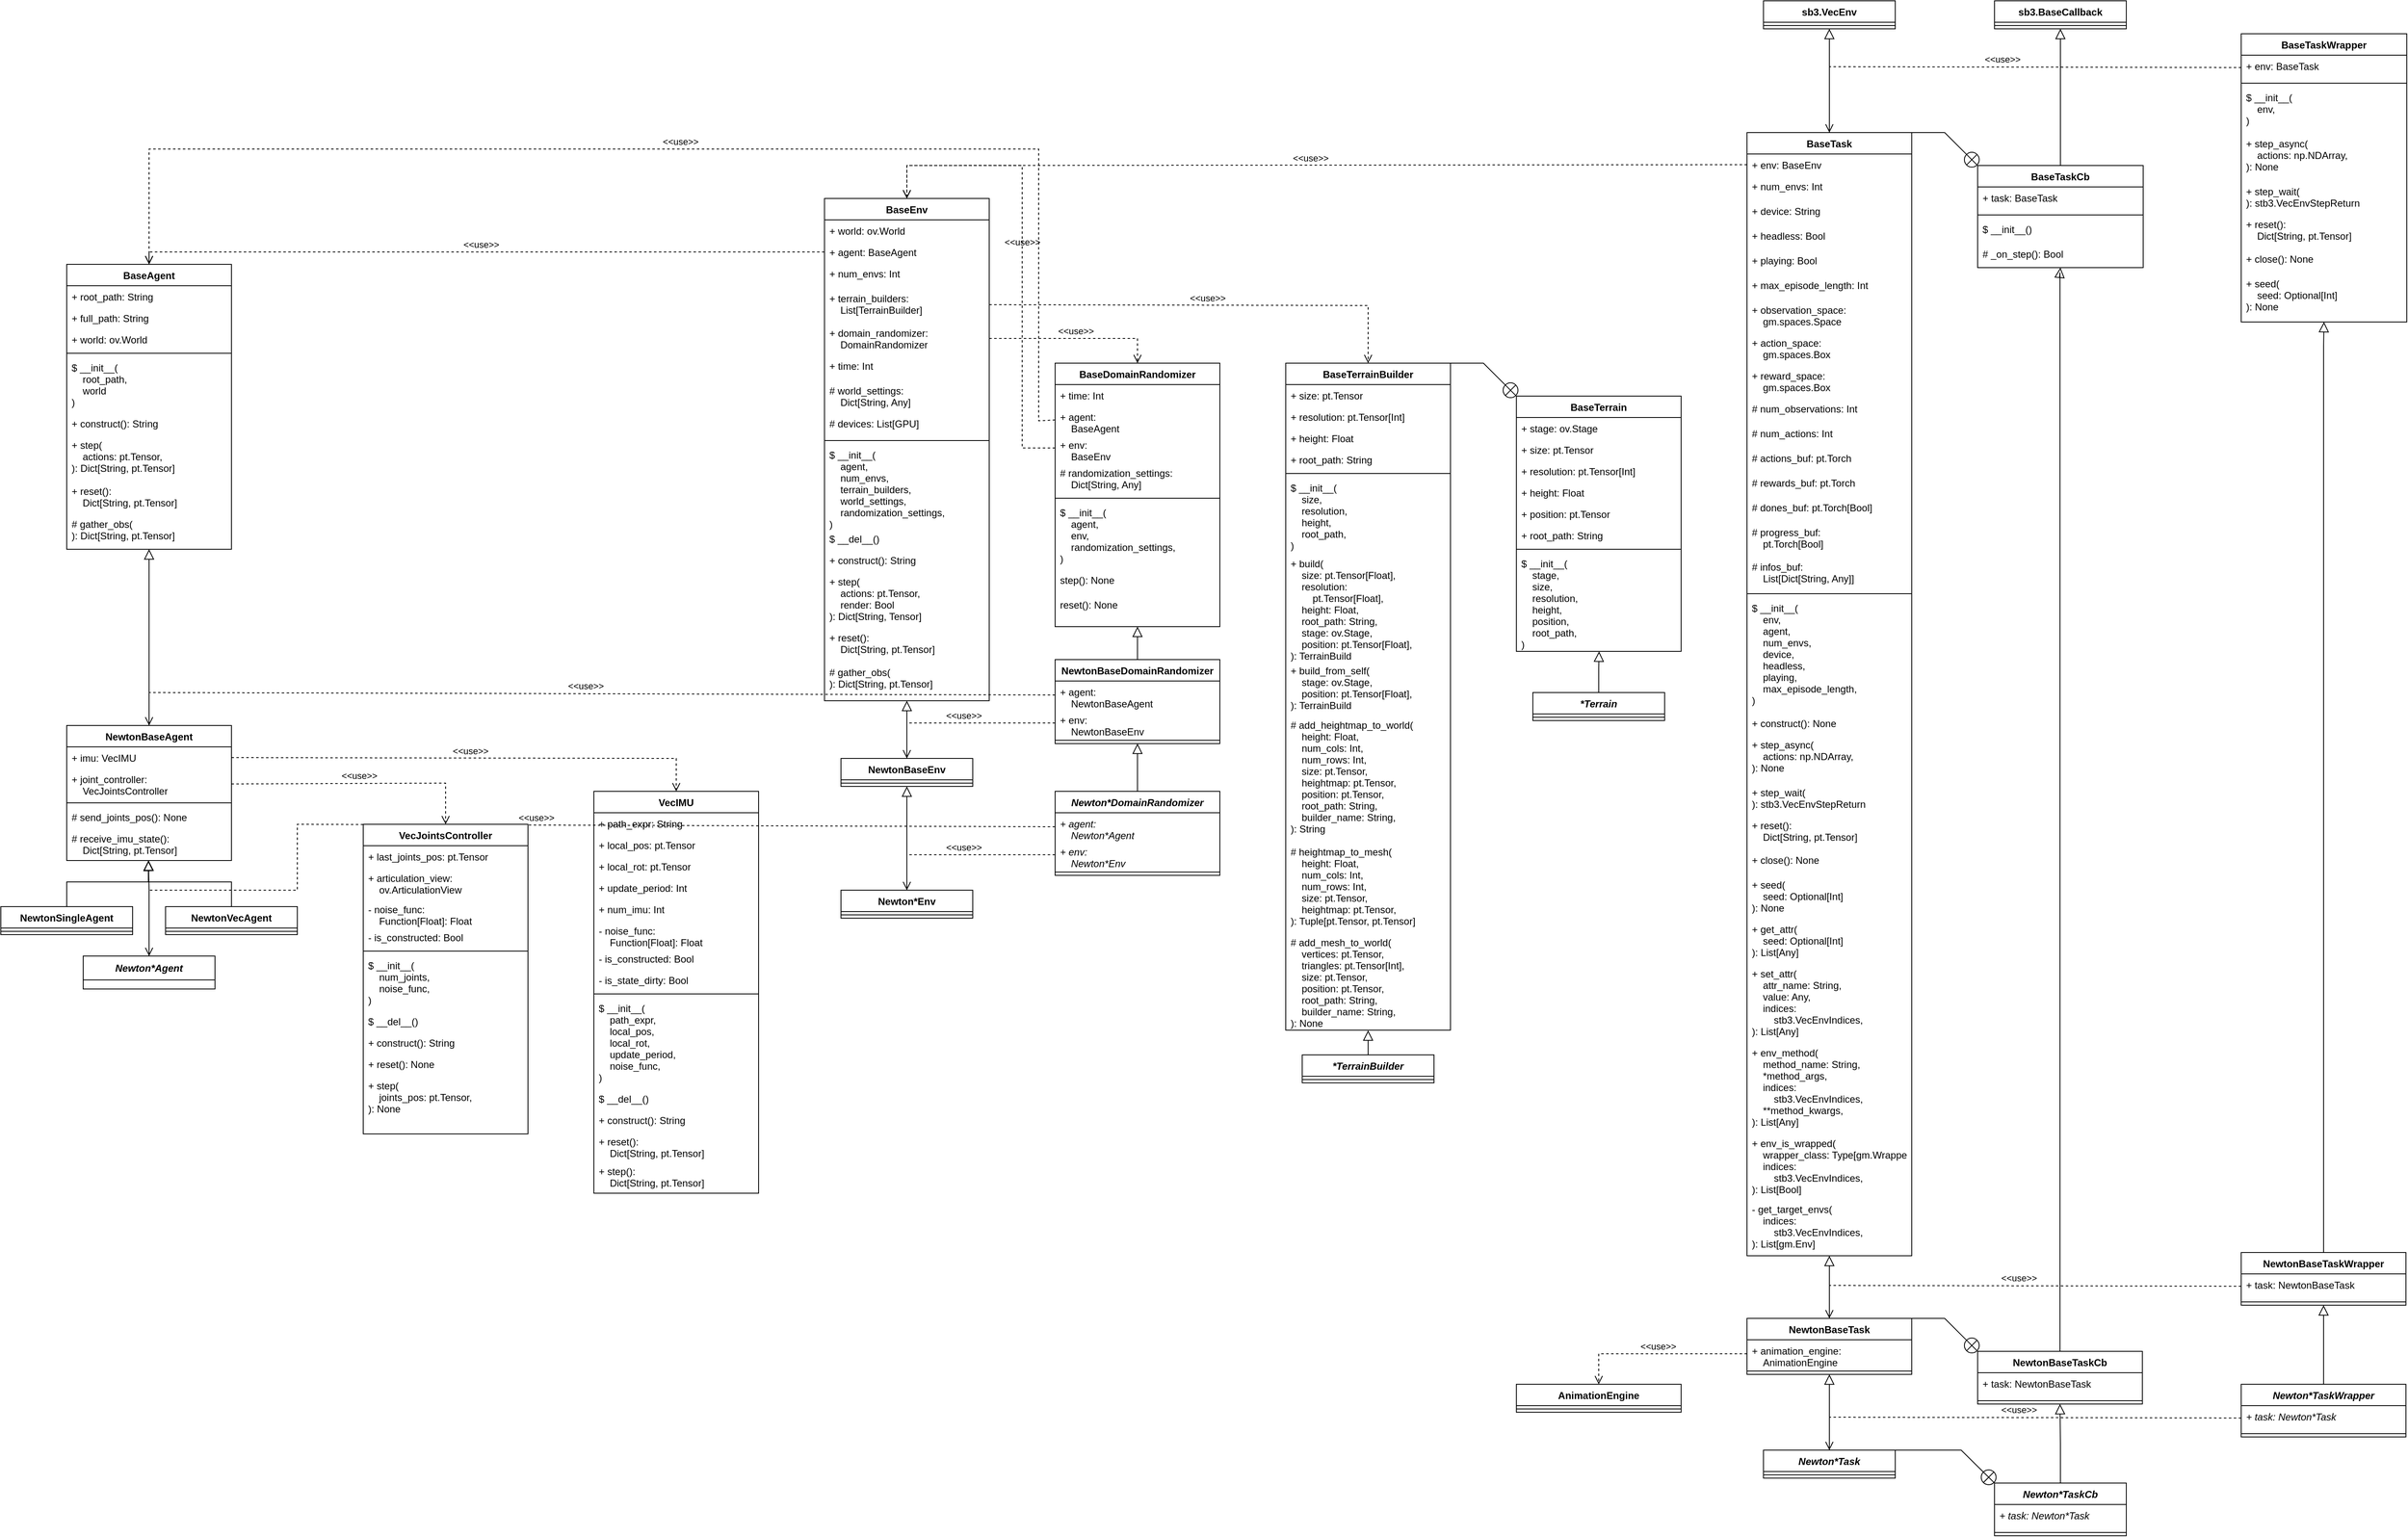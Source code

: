<mxfile version="24.8.4">
  <diagram id="C5RBs43oDa-KdzZeNtuy" name="Simulation">
    <mxGraphModel dx="1788" dy="940" grid="1" gridSize="10" guides="1" tooltips="1" connect="1" arrows="1" fold="1" page="1" pageScale="1" pageWidth="827" pageHeight="1169" math="0" shadow="0">
      <root>
        <mxCell id="WIyWlLk6GJQsqaUBKTNV-0" />
        <mxCell id="WIyWlLk6GJQsqaUBKTNV-1" parent="WIyWlLk6GJQsqaUBKTNV-0" />
        <mxCell id="0CTnTl75vqh0oRSoPkbF-5" value="&amp;lt;&amp;lt;use&amp;gt;&amp;gt;" style="endArrow=open;startArrow=none;endFill=0;startFill=0;endSize=8;html=1;verticalAlign=bottom;dashed=1;labelBackgroundColor=none;rounded=0;entryX=0.5;entryY=0;entryDx=0;entryDy=0;exitX=0;exitY=0.5;exitDx=0;exitDy=0;" edge="1" parent="WIyWlLk6GJQsqaUBKTNV-1" source="C2V4Gt5A_Fa9hkwZDNJC-239" target="C2V4Gt5A_Fa9hkwZDNJC-23">
          <mxGeometry width="160" relative="1" as="geometry">
            <mxPoint x="1490" y="1367" as="sourcePoint" />
            <mxPoint x="1310" y="1410" as="targetPoint" />
            <Array as="points">
              <mxPoint x="560" y="1320" />
              <mxPoint x="560" y="1400" />
              <mxPoint x="380" y="1400" />
            </Array>
          </mxGeometry>
        </mxCell>
        <mxCell id="0CTnTl75vqh0oRSoPkbF-4" value="&amp;lt;&amp;lt;use&amp;gt;&amp;gt;" style="endArrow=open;startArrow=none;endFill=0;startFill=0;endSize=8;html=1;verticalAlign=bottom;dashed=1;labelBackgroundColor=none;rounded=0;exitX=0;exitY=0.5;exitDx=0;exitDy=0;entryX=0.5;entryY=0;entryDx=0;entryDy=0;" edge="1" parent="WIyWlLk6GJQsqaUBKTNV-1" source="C2V4Gt5A_Fa9hkwZDNJC-235" target="zkfFHV4jXpPFQw0GAbJ--6">
          <mxGeometry width="160" relative="1" as="geometry">
            <mxPoint x="1490" y="1207" as="sourcePoint" />
            <mxPoint x="410" y="1180" as="targetPoint" />
            <Array as="points">
              <mxPoint x="380" y="1160" />
            </Array>
          </mxGeometry>
        </mxCell>
        <mxCell id="zkfFHV4jXpPFQw0GAbJ--0" value="BaseAgent" style="swimlane;fontStyle=1;align=center;verticalAlign=top;childLayout=stackLayout;horizontal=1;startSize=26;horizontalStack=0;resizeParent=1;resizeLast=0;collapsible=1;marginBottom=0;rounded=0;shadow=0;strokeWidth=1;" parent="WIyWlLk6GJQsqaUBKTNV-1" vertex="1">
          <mxGeometry x="280" y="640" width="200" height="346" as="geometry">
            <mxRectangle x="230" y="140" width="160" height="26" as="alternateBounds" />
          </mxGeometry>
        </mxCell>
        <mxCell id="zkfFHV4jXpPFQw0GAbJ--1" value="+ root_path: String" style="text;align=left;verticalAlign=top;spacingLeft=4;spacingRight=4;overflow=hidden;rotatable=0;points=[[0,0.5],[1,0.5]];portConstraint=eastwest;" parent="zkfFHV4jXpPFQw0GAbJ--0" vertex="1">
          <mxGeometry y="26" width="200" height="26" as="geometry" />
        </mxCell>
        <mxCell id="zkfFHV4jXpPFQw0GAbJ--2" value="+ full_path: String" style="text;align=left;verticalAlign=top;spacingLeft=4;spacingRight=4;overflow=hidden;rotatable=0;points=[[0,0.5],[1,0.5]];portConstraint=eastwest;rounded=0;shadow=0;html=0;" parent="zkfFHV4jXpPFQw0GAbJ--0" vertex="1">
          <mxGeometry y="52" width="200" height="26" as="geometry" />
        </mxCell>
        <mxCell id="zkfFHV4jXpPFQw0GAbJ--3" value="+ world: ov.World" style="text;align=left;verticalAlign=top;spacingLeft=4;spacingRight=4;overflow=hidden;rotatable=0;points=[[0,0.5],[1,0.5]];portConstraint=eastwest;rounded=0;shadow=0;html=0;" parent="zkfFHV4jXpPFQw0GAbJ--0" vertex="1">
          <mxGeometry y="78" width="200" height="26" as="geometry" />
        </mxCell>
        <mxCell id="zkfFHV4jXpPFQw0GAbJ--4" value="" style="line;html=1;strokeWidth=1;align=left;verticalAlign=middle;spacingTop=-1;spacingLeft=3;spacingRight=3;rotatable=0;labelPosition=right;points=[];portConstraint=eastwest;" parent="zkfFHV4jXpPFQw0GAbJ--0" vertex="1">
          <mxGeometry y="104" width="200" height="8" as="geometry" />
        </mxCell>
        <mxCell id="zkfFHV4jXpPFQw0GAbJ--5" value="$ __init__(&#xa;    root_path, &#xa;    world&#xa;)" style="text;align=left;verticalAlign=top;spacingLeft=4;spacingRight=4;overflow=hidden;rotatable=0;points=[[0,0.5],[1,0.5]];portConstraint=eastwest;" parent="zkfFHV4jXpPFQw0GAbJ--0" vertex="1">
          <mxGeometry y="112" width="200" height="68" as="geometry" />
        </mxCell>
        <mxCell id="WYmgZ2lt331Zo_KYKc5n-0" value="+ construct(): String" style="text;align=left;verticalAlign=top;spacingLeft=4;spacingRight=4;overflow=hidden;rotatable=0;points=[[0,0.5],[1,0.5]];portConstraint=eastwest;" parent="zkfFHV4jXpPFQw0GAbJ--0" vertex="1">
          <mxGeometry y="180" width="200" height="26" as="geometry" />
        </mxCell>
        <mxCell id="WYmgZ2lt331Zo_KYKc5n-36" value="+ step(&#xa;    actions: pt.Tensor,&#xa;): Dict[String, pt.Tensor]" style="text;align=left;verticalAlign=top;spacingLeft=4;spacingRight=4;overflow=hidden;rotatable=0;points=[[0,0.5],[1,0.5]];portConstraint=eastwest;" parent="zkfFHV4jXpPFQw0GAbJ--0" vertex="1">
          <mxGeometry y="206" width="200" height="56" as="geometry" />
        </mxCell>
        <mxCell id="WYmgZ2lt331Zo_KYKc5n-35" value="+ reset(): &#xa;    Dict[String, pt.Tensor]" style="text;align=left;verticalAlign=top;spacingLeft=4;spacingRight=4;overflow=hidden;rotatable=0;points=[[0,0.5],[1,0.5]];portConstraint=eastwest;" parent="zkfFHV4jXpPFQw0GAbJ--0" vertex="1">
          <mxGeometry y="262" width="200" height="40" as="geometry" />
        </mxCell>
        <mxCell id="C2V4Gt5A_Fa9hkwZDNJC-0" value="# gather_obs(&#xa;): Dict[String, pt.Tensor]" style="text;align=left;verticalAlign=top;spacingLeft=4;spacingRight=4;overflow=hidden;rotatable=0;points=[[0,0.5],[1,0.5]];portConstraint=eastwest;" parent="zkfFHV4jXpPFQw0GAbJ--0" vertex="1">
          <mxGeometry y="302" width="200" height="44" as="geometry" />
        </mxCell>
        <mxCell id="zkfFHV4jXpPFQw0GAbJ--6" value="NewtonBaseAgent" style="swimlane;fontStyle=1;align=center;verticalAlign=top;childLayout=stackLayout;horizontal=1;startSize=26;horizontalStack=0;resizeParent=1;resizeLast=0;collapsible=1;marginBottom=0;rounded=0;shadow=0;strokeWidth=1;" parent="WIyWlLk6GJQsqaUBKTNV-1" vertex="1">
          <mxGeometry x="280" y="1200" width="200" height="164" as="geometry">
            <mxRectangle x="130" y="380" width="160" height="26" as="alternateBounds" />
          </mxGeometry>
        </mxCell>
        <mxCell id="C2V4Gt5A_Fa9hkwZDNJC-16" value="+ imu: VecIMU" style="text;align=left;verticalAlign=top;spacingLeft=4;spacingRight=4;overflow=hidden;rotatable=0;points=[[0,0.5],[1,0.5]];portConstraint=eastwest;" parent="zkfFHV4jXpPFQw0GAbJ--6" vertex="1">
          <mxGeometry y="26" width="200" height="26" as="geometry" />
        </mxCell>
        <mxCell id="C2V4Gt5A_Fa9hkwZDNJC-17" value="+ joint_controller: &#xa;    VecJointsController" style="text;align=left;verticalAlign=top;spacingLeft=4;spacingRight=4;overflow=hidden;rotatable=0;points=[[0,0.5],[1,0.5]];portConstraint=eastwest;" parent="zkfFHV4jXpPFQw0GAbJ--6" vertex="1">
          <mxGeometry y="52" width="200" height="38" as="geometry" />
        </mxCell>
        <mxCell id="zkfFHV4jXpPFQw0GAbJ--9" value="" style="line;html=1;strokeWidth=1;align=left;verticalAlign=middle;spacingTop=-1;spacingLeft=3;spacingRight=3;rotatable=0;labelPosition=right;points=[];portConstraint=eastwest;" parent="zkfFHV4jXpPFQw0GAbJ--6" vertex="1">
          <mxGeometry y="90" width="200" height="8" as="geometry" />
        </mxCell>
        <mxCell id="C2V4Gt5A_Fa9hkwZDNJC-2" value="# send_joints_pos(): None" style="text;align=left;verticalAlign=top;spacingLeft=4;spacingRight=4;overflow=hidden;rotatable=0;points=[[0,0.5],[1,0.5]];portConstraint=eastwest;" parent="zkfFHV4jXpPFQw0GAbJ--6" vertex="1">
          <mxGeometry y="98" width="200" height="26" as="geometry" />
        </mxCell>
        <mxCell id="C2V4Gt5A_Fa9hkwZDNJC-3" value="# receive_imu_state(): &#xa;    Dict[String, pt.Tensor]" style="text;align=left;verticalAlign=top;spacingLeft=4;spacingRight=4;overflow=hidden;rotatable=0;points=[[0,0.5],[1,0.5]];portConstraint=eastwest;" parent="zkfFHV4jXpPFQw0GAbJ--6" vertex="1">
          <mxGeometry y="124" width="200" height="40" as="geometry" />
        </mxCell>
        <mxCell id="zkfFHV4jXpPFQw0GAbJ--12" value="" style="endArrow=block;endSize=10;endFill=0;shadow=0;strokeWidth=1;rounded=0;curved=0;edgeStyle=elbowEdgeStyle;elbow=vertical;" parent="WIyWlLk6GJQsqaUBKTNV-1" source="zkfFHV4jXpPFQw0GAbJ--6" target="zkfFHV4jXpPFQw0GAbJ--0" edge="1">
          <mxGeometry width="160" relative="1" as="geometry">
            <mxPoint x="280" y="803" as="sourcePoint" />
            <mxPoint x="280" y="803" as="targetPoint" />
          </mxGeometry>
        </mxCell>
        <mxCell id="zkfFHV4jXpPFQw0GAbJ--13" value="NewtonVecAgent" style="swimlane;fontStyle=1;align=center;verticalAlign=top;childLayout=stackLayout;horizontal=1;startSize=26;horizontalStack=0;resizeParent=1;resizeLast=0;collapsible=1;marginBottom=0;rounded=0;shadow=0;strokeWidth=1;" parent="WIyWlLk6GJQsqaUBKTNV-1" vertex="1">
          <mxGeometry x="400" y="1420" width="160" height="34" as="geometry">
            <mxRectangle x="340" y="380" width="170" height="26" as="alternateBounds" />
          </mxGeometry>
        </mxCell>
        <mxCell id="zkfFHV4jXpPFQw0GAbJ--15" value="" style="line;html=1;strokeWidth=1;align=left;verticalAlign=middle;spacingTop=-1;spacingLeft=3;spacingRight=3;rotatable=0;labelPosition=right;points=[];portConstraint=eastwest;" parent="zkfFHV4jXpPFQw0GAbJ--13" vertex="1">
          <mxGeometry y="26" width="160" height="8" as="geometry" />
        </mxCell>
        <mxCell id="zkfFHV4jXpPFQw0GAbJ--16" value="" style="endArrow=block;endSize=10;endFill=0;shadow=0;strokeWidth=1;rounded=0;curved=0;edgeStyle=elbowEdgeStyle;elbow=vertical;entryX=0.497;entryY=0.995;entryDx=0;entryDy=0;entryPerimeter=0;exitX=0.5;exitY=0;exitDx=0;exitDy=0;" parent="WIyWlLk6GJQsqaUBKTNV-1" source="zkfFHV4jXpPFQw0GAbJ--13" target="C2V4Gt5A_Fa9hkwZDNJC-3" edge="1">
          <mxGeometry width="160" relative="1" as="geometry">
            <mxPoint x="290" y="1133" as="sourcePoint" />
            <mxPoint x="370" y="1310" as="targetPoint" />
            <Array as="points">
              <mxPoint x="430" y="1390" />
            </Array>
          </mxGeometry>
        </mxCell>
        <mxCell id="WYmgZ2lt331Zo_KYKc5n-1" value="VecIMU" style="swimlane;fontStyle=1;align=center;verticalAlign=top;childLayout=stackLayout;horizontal=1;startSize=26;horizontalStack=0;resizeParent=1;resizeLast=0;collapsible=1;marginBottom=0;rounded=0;shadow=0;strokeWidth=1;" parent="WIyWlLk6GJQsqaUBKTNV-1" vertex="1">
          <mxGeometry x="920" y="1280" width="200" height="488" as="geometry">
            <mxRectangle x="230" y="140" width="160" height="26" as="alternateBounds" />
          </mxGeometry>
        </mxCell>
        <mxCell id="WYmgZ2lt331Zo_KYKc5n-2" value="+ path_expr: String" style="text;align=left;verticalAlign=top;spacingLeft=4;spacingRight=4;overflow=hidden;rotatable=0;points=[[0,0.5],[1,0.5]];portConstraint=eastwest;" parent="WYmgZ2lt331Zo_KYKc5n-1" vertex="1">
          <mxGeometry y="26" width="200" height="26" as="geometry" />
        </mxCell>
        <mxCell id="WYmgZ2lt331Zo_KYKc5n-3" value="+ local_pos: pt.Tensor" style="text;align=left;verticalAlign=top;spacingLeft=4;spacingRight=4;overflow=hidden;rotatable=0;points=[[0,0.5],[1,0.5]];portConstraint=eastwest;rounded=0;shadow=0;html=0;" parent="WYmgZ2lt331Zo_KYKc5n-1" vertex="1">
          <mxGeometry y="52" width="200" height="26" as="geometry" />
        </mxCell>
        <mxCell id="WYmgZ2lt331Zo_KYKc5n-4" value="+ local_rot: pt.Tensor" style="text;align=left;verticalAlign=top;spacingLeft=4;spacingRight=4;overflow=hidden;rotatable=0;points=[[0,0.5],[1,0.5]];portConstraint=eastwest;rounded=0;shadow=0;html=0;" parent="WYmgZ2lt331Zo_KYKc5n-1" vertex="1">
          <mxGeometry y="78" width="200" height="26" as="geometry" />
        </mxCell>
        <mxCell id="WYmgZ2lt331Zo_KYKc5n-8" value="+ update_period: Int" style="text;align=left;verticalAlign=top;spacingLeft=4;spacingRight=4;overflow=hidden;rotatable=0;points=[[0,0.5],[1,0.5]];portConstraint=eastwest;rounded=0;shadow=0;html=0;" parent="WYmgZ2lt331Zo_KYKc5n-1" vertex="1">
          <mxGeometry y="104" width="200" height="26" as="geometry" />
        </mxCell>
        <mxCell id="WYmgZ2lt331Zo_KYKc5n-28" value="+ num_imu: Int" style="text;align=left;verticalAlign=top;spacingLeft=4;spacingRight=4;overflow=hidden;rotatable=0;points=[[0,0.5],[1,0.5]];portConstraint=eastwest;rounded=0;shadow=0;html=0;" parent="WYmgZ2lt331Zo_KYKc5n-1" vertex="1">
          <mxGeometry y="130" width="200" height="26" as="geometry" />
        </mxCell>
        <mxCell id="C2V4Gt5A_Fa9hkwZDNJC-56" value="- noise_func: &#xa;    Function[Float]: Float" style="text;align=left;verticalAlign=top;spacingLeft=4;spacingRight=4;overflow=hidden;rotatable=0;points=[[0,0.5],[1,0.5]];portConstraint=eastwest;rounded=0;shadow=0;html=0;" parent="WYmgZ2lt331Zo_KYKc5n-1" vertex="1">
          <mxGeometry y="156" width="200" height="34" as="geometry" />
        </mxCell>
        <mxCell id="WYmgZ2lt331Zo_KYKc5n-9" value="- is_constructed: Bool" style="text;align=left;verticalAlign=top;spacingLeft=4;spacingRight=4;overflow=hidden;rotatable=0;points=[[0,0.5],[1,0.5]];portConstraint=eastwest;rounded=0;shadow=0;html=0;" parent="WYmgZ2lt331Zo_KYKc5n-1" vertex="1">
          <mxGeometry y="190" width="200" height="26" as="geometry" />
        </mxCell>
        <mxCell id="C2V4Gt5A_Fa9hkwZDNJC-7" value="- is_state_dirty: Bool" style="text;align=left;verticalAlign=top;spacingLeft=4;spacingRight=4;overflow=hidden;rotatable=0;points=[[0,0.5],[1,0.5]];portConstraint=eastwest;rounded=0;shadow=0;html=0;" parent="WYmgZ2lt331Zo_KYKc5n-1" vertex="1">
          <mxGeometry y="216" width="200" height="26" as="geometry" />
        </mxCell>
        <mxCell id="WYmgZ2lt331Zo_KYKc5n-5" value="" style="line;html=1;strokeWidth=1;align=left;verticalAlign=middle;spacingTop=-1;spacingLeft=3;spacingRight=3;rotatable=0;labelPosition=right;points=[];portConstraint=eastwest;" parent="WYmgZ2lt331Zo_KYKc5n-1" vertex="1">
          <mxGeometry y="242" width="200" height="8" as="geometry" />
        </mxCell>
        <mxCell id="WYmgZ2lt331Zo_KYKc5n-6" value="$ __init__(&#xa;    path_expr, &#xa;    local_pos, &#xa;    local_rot,&#xa;    update_period,&#xa;    noise_func,&#xa;)" style="text;align=left;verticalAlign=top;spacingLeft=4;spacingRight=4;overflow=hidden;rotatable=0;points=[[0,0.5],[1,0.5]];portConstraint=eastwest;" parent="WYmgZ2lt331Zo_KYKc5n-1" vertex="1">
          <mxGeometry y="250" width="200" height="110" as="geometry" />
        </mxCell>
        <mxCell id="WYmgZ2lt331Zo_KYKc5n-10" value="$ __del__()" style="text;align=left;verticalAlign=top;spacingLeft=4;spacingRight=4;overflow=hidden;rotatable=0;points=[[0,0.5],[1,0.5]];portConstraint=eastwest;" parent="WYmgZ2lt331Zo_KYKc5n-1" vertex="1">
          <mxGeometry y="360" width="200" height="26" as="geometry" />
        </mxCell>
        <mxCell id="WYmgZ2lt331Zo_KYKc5n-11" value="+ construct(): String" style="text;align=left;verticalAlign=top;spacingLeft=4;spacingRight=4;overflow=hidden;rotatable=0;points=[[0,0.5],[1,0.5]];portConstraint=eastwest;" parent="WYmgZ2lt331Zo_KYKc5n-1" vertex="1">
          <mxGeometry y="386" width="200" height="26" as="geometry" />
        </mxCell>
        <mxCell id="WYmgZ2lt331Zo_KYKc5n-7" value="+ reset(): &#xa;    Dict[String, pt.Tensor]" style="text;align=left;verticalAlign=top;spacingLeft=4;spacingRight=4;overflow=hidden;rotatable=0;points=[[0,0.5],[1,0.5]];portConstraint=eastwest;" parent="WYmgZ2lt331Zo_KYKc5n-1" vertex="1">
          <mxGeometry y="412" width="200" height="36" as="geometry" />
        </mxCell>
        <mxCell id="WYmgZ2lt331Zo_KYKc5n-12" value="+ step(): &#xa;    Dict[String, pt.Tensor]" style="text;align=left;verticalAlign=top;spacingLeft=4;spacingRight=4;overflow=hidden;rotatable=0;points=[[0,0.5],[1,0.5]];portConstraint=eastwest;" parent="WYmgZ2lt331Zo_KYKc5n-1" vertex="1">
          <mxGeometry y="448" width="200" height="40" as="geometry" />
        </mxCell>
        <mxCell id="WYmgZ2lt331Zo_KYKc5n-13" value="VecJointsController" style="swimlane;fontStyle=1;align=center;verticalAlign=top;childLayout=stackLayout;horizontal=1;startSize=26;horizontalStack=0;resizeParent=1;resizeLast=0;collapsible=1;marginBottom=0;rounded=0;shadow=0;strokeWidth=1;" parent="WIyWlLk6GJQsqaUBKTNV-1" vertex="1">
          <mxGeometry x="640" y="1320" width="200" height="376" as="geometry">
            <mxRectangle x="950" y="110" width="160" height="26" as="alternateBounds" />
          </mxGeometry>
        </mxCell>
        <mxCell id="WYmgZ2lt331Zo_KYKc5n-25" value="+ last_joints_pos: pt.Tensor" style="text;align=left;verticalAlign=top;spacingLeft=4;spacingRight=4;overflow=hidden;rotatable=0;points=[[0,0.5],[1,0.5]];portConstraint=eastwest;rounded=0;shadow=0;html=0;" parent="WYmgZ2lt331Zo_KYKc5n-13" vertex="1">
          <mxGeometry y="26" width="200" height="26" as="geometry" />
        </mxCell>
        <mxCell id="WYmgZ2lt331Zo_KYKc5n-29" value="+ articulation_view:&#xa;    ov.ArticulationView&#xa;" style="text;align=left;verticalAlign=top;spacingLeft=4;spacingRight=4;overflow=hidden;rotatable=0;points=[[0,0.5],[1,0.5]];portConstraint=eastwest;rounded=0;shadow=0;html=0;" parent="WYmgZ2lt331Zo_KYKc5n-13" vertex="1">
          <mxGeometry y="52" width="200" height="38" as="geometry" />
        </mxCell>
        <mxCell id="C2V4Gt5A_Fa9hkwZDNJC-57" value="- noise_func: &#xa;    Function[Float]: Float" style="text;align=left;verticalAlign=top;spacingLeft=4;spacingRight=4;overflow=hidden;rotatable=0;points=[[0,0.5],[1,0.5]];portConstraint=eastwest;rounded=0;shadow=0;html=0;" parent="WYmgZ2lt331Zo_KYKc5n-13" vertex="1">
          <mxGeometry y="90" width="200" height="34" as="geometry" />
        </mxCell>
        <mxCell id="WYmgZ2lt331Zo_KYKc5n-18" value="- is_constructed: Bool" style="text;align=left;verticalAlign=top;spacingLeft=4;spacingRight=4;overflow=hidden;rotatable=0;points=[[0,0.5],[1,0.5]];portConstraint=eastwest;rounded=0;shadow=0;html=0;" parent="WYmgZ2lt331Zo_KYKc5n-13" vertex="1">
          <mxGeometry y="124" width="200" height="26" as="geometry" />
        </mxCell>
        <mxCell id="WYmgZ2lt331Zo_KYKc5n-19" value="" style="line;html=1;strokeWidth=1;align=left;verticalAlign=middle;spacingTop=-1;spacingLeft=3;spacingRight=3;rotatable=0;labelPosition=right;points=[];portConstraint=eastwest;" parent="WYmgZ2lt331Zo_KYKc5n-13" vertex="1">
          <mxGeometry y="150" width="200" height="8" as="geometry" />
        </mxCell>
        <mxCell id="WYmgZ2lt331Zo_KYKc5n-20" value="$ __init__(&#xa;    num_joints,&#xa;    noise_func,&#xa;)" style="text;align=left;verticalAlign=top;spacingLeft=4;spacingRight=4;overflow=hidden;rotatable=0;points=[[0,0.5],[1,0.5]];portConstraint=eastwest;" parent="WYmgZ2lt331Zo_KYKc5n-13" vertex="1">
          <mxGeometry y="158" width="200" height="68" as="geometry" />
        </mxCell>
        <mxCell id="WYmgZ2lt331Zo_KYKc5n-21" value="$ __del__()" style="text;align=left;verticalAlign=top;spacingLeft=4;spacingRight=4;overflow=hidden;rotatable=0;points=[[0,0.5],[1,0.5]];portConstraint=eastwest;" parent="WYmgZ2lt331Zo_KYKc5n-13" vertex="1">
          <mxGeometry y="226" width="200" height="26" as="geometry" />
        </mxCell>
        <mxCell id="WYmgZ2lt331Zo_KYKc5n-22" value="+ construct(): String" style="text;align=left;verticalAlign=top;spacingLeft=4;spacingRight=4;overflow=hidden;rotatable=0;points=[[0,0.5],[1,0.5]];portConstraint=eastwest;" parent="WYmgZ2lt331Zo_KYKc5n-13" vertex="1">
          <mxGeometry y="252" width="200" height="26" as="geometry" />
        </mxCell>
        <mxCell id="WYmgZ2lt331Zo_KYKc5n-23" value="+ reset(): None" style="text;align=left;verticalAlign=top;spacingLeft=4;spacingRight=4;overflow=hidden;rotatable=0;points=[[0,0.5],[1,0.5]];portConstraint=eastwest;" parent="WYmgZ2lt331Zo_KYKc5n-13" vertex="1">
          <mxGeometry y="278" width="200" height="26" as="geometry" />
        </mxCell>
        <mxCell id="WYmgZ2lt331Zo_KYKc5n-24" value="+ step(&#xa;    joints_pos: pt.Tensor,&#xa;): None" style="text;align=left;verticalAlign=top;spacingLeft=4;spacingRight=4;overflow=hidden;rotatable=0;points=[[0,0.5],[1,0.5]];portConstraint=eastwest;" parent="WYmgZ2lt331Zo_KYKc5n-13" vertex="1">
          <mxGeometry y="304" width="200" height="58" as="geometry" />
        </mxCell>
        <mxCell id="C2V4Gt5A_Fa9hkwZDNJC-9" value="NewtonSingleAgent" style="swimlane;fontStyle=1;align=center;verticalAlign=top;childLayout=stackLayout;horizontal=1;startSize=26;horizontalStack=0;resizeParent=1;resizeLast=0;collapsible=1;marginBottom=0;rounded=0;shadow=0;strokeWidth=1;" parent="WIyWlLk6GJQsqaUBKTNV-1" vertex="1">
          <mxGeometry x="200" y="1420" width="160" height="34" as="geometry">
            <mxRectangle x="340" y="380" width="170" height="26" as="alternateBounds" />
          </mxGeometry>
        </mxCell>
        <mxCell id="C2V4Gt5A_Fa9hkwZDNJC-10" value="" style="line;html=1;strokeWidth=1;align=left;verticalAlign=middle;spacingTop=-1;spacingLeft=3;spacingRight=3;rotatable=0;labelPosition=right;points=[];portConstraint=eastwest;" parent="C2V4Gt5A_Fa9hkwZDNJC-9" vertex="1">
          <mxGeometry y="26" width="160" height="8" as="geometry" />
        </mxCell>
        <mxCell id="C2V4Gt5A_Fa9hkwZDNJC-15" value="" style="endArrow=block;endSize=10;endFill=0;shadow=0;strokeWidth=1;rounded=0;curved=0;edgeStyle=elbowEdgeStyle;elbow=vertical;exitX=0.5;exitY=0;exitDx=0;exitDy=0;entryX=0.496;entryY=1.003;entryDx=0;entryDy=0;entryPerimeter=0;" parent="WIyWlLk6GJQsqaUBKTNV-1" source="C2V4Gt5A_Fa9hkwZDNJC-9" target="C2V4Gt5A_Fa9hkwZDNJC-3" edge="1">
          <mxGeometry width="160" relative="1" as="geometry">
            <mxPoint x="490" y="1370" as="sourcePoint" />
            <mxPoint x="350" y="1320" as="targetPoint" />
            <Array as="points">
              <mxPoint x="330" y="1390" />
            </Array>
          </mxGeometry>
        </mxCell>
        <mxCell id="C2V4Gt5A_Fa9hkwZDNJC-21" value="&amp;lt;&amp;lt;use&amp;gt;&amp;gt;" style="endArrow=open;startArrow=none;endFill=0;startFill=0;endSize=8;html=1;verticalAlign=bottom;dashed=1;labelBackgroundColor=none;rounded=0;exitX=1;exitY=0.5;exitDx=0;exitDy=0;entryX=0.5;entryY=0;entryDx=0;entryDy=0;" parent="WIyWlLk6GJQsqaUBKTNV-1" source="C2V4Gt5A_Fa9hkwZDNJC-16" target="WYmgZ2lt331Zo_KYKc5n-1" edge="1">
          <mxGeometry width="160" relative="1" as="geometry">
            <mxPoint x="660" y="1230" as="sourcePoint" />
            <mxPoint x="820" y="1230" as="targetPoint" />
            <Array as="points">
              <mxPoint x="1020" y="1240" />
            </Array>
          </mxGeometry>
        </mxCell>
        <mxCell id="C2V4Gt5A_Fa9hkwZDNJC-22" value="&amp;lt;&amp;lt;use&amp;gt;&amp;gt;" style="endArrow=open;startArrow=none;endFill=0;startFill=0;endSize=8;html=1;verticalAlign=bottom;dashed=1;labelBackgroundColor=none;rounded=0;exitX=1;exitY=0.5;exitDx=0;exitDy=0;entryX=0.5;entryY=0;entryDx=0;entryDy=0;" parent="WIyWlLk6GJQsqaUBKTNV-1" source="C2V4Gt5A_Fa9hkwZDNJC-17" target="WYmgZ2lt331Zo_KYKc5n-13" edge="1">
          <mxGeometry width="160" relative="1" as="geometry">
            <mxPoint x="470" y="1249" as="sourcePoint" />
            <mxPoint x="970" y="1290" as="targetPoint" />
            <Array as="points">
              <mxPoint x="740" y="1270" />
            </Array>
          </mxGeometry>
        </mxCell>
        <mxCell id="C2V4Gt5A_Fa9hkwZDNJC-23" value="&lt;i&gt;Newton*Agent&lt;/i&gt;" style="swimlane;fontStyle=1;align=center;verticalAlign=middle;childLayout=stackLayout;horizontal=1;startSize=29;horizontalStack=0;resizeParent=1;resizeParentMax=0;resizeLast=0;collapsible=0;marginBottom=0;html=1;whiteSpace=wrap;" parent="WIyWlLk6GJQsqaUBKTNV-1" vertex="1">
          <mxGeometry x="300" y="1480" width="160" height="40" as="geometry" />
        </mxCell>
        <mxCell id="C2V4Gt5A_Fa9hkwZDNJC-26" value="" style="endArrow=block;endSize=10;endFill=0;shadow=0;strokeWidth=1;rounded=0;curved=0;edgeStyle=elbowEdgeStyle;elbow=vertical;exitX=0.5;exitY=0;exitDx=0;exitDy=0;entryX=0.496;entryY=1.002;entryDx=0;entryDy=0;entryPerimeter=0;" parent="WIyWlLk6GJQsqaUBKTNV-1" source="C2V4Gt5A_Fa9hkwZDNJC-23" target="C2V4Gt5A_Fa9hkwZDNJC-3" edge="1">
          <mxGeometry width="160" relative="1" as="geometry">
            <mxPoint x="290" y="1430" as="sourcePoint" />
            <mxPoint x="389" y="1374" as="targetPoint" />
            <Array as="points">
              <mxPoint x="340" y="1400" />
            </Array>
          </mxGeometry>
        </mxCell>
        <mxCell id="C2V4Gt5A_Fa9hkwZDNJC-27" value="BaseEnv" style="swimlane;fontStyle=1;align=center;verticalAlign=top;childLayout=stackLayout;horizontal=1;startSize=26;horizontalStack=0;resizeParent=1;resizeLast=0;collapsible=1;marginBottom=0;rounded=0;shadow=0;strokeWidth=1;" parent="WIyWlLk6GJQsqaUBKTNV-1" vertex="1">
          <mxGeometry x="1200" y="560" width="200" height="610" as="geometry">
            <mxRectangle x="230" y="140" width="160" height="26" as="alternateBounds" />
          </mxGeometry>
        </mxCell>
        <mxCell id="C2V4Gt5A_Fa9hkwZDNJC-30" value="+ world: ov.World" style="text;align=left;verticalAlign=top;spacingLeft=4;spacingRight=4;overflow=hidden;rotatable=0;points=[[0,0.5],[1,0.5]];portConstraint=eastwest;rounded=0;shadow=0;html=0;" parent="C2V4Gt5A_Fa9hkwZDNJC-27" vertex="1">
          <mxGeometry y="26" width="200" height="26" as="geometry" />
        </mxCell>
        <mxCell id="C2V4Gt5A_Fa9hkwZDNJC-37" value="+ agent: BaseAgent" style="text;align=left;verticalAlign=top;spacingLeft=4;spacingRight=4;overflow=hidden;rotatable=0;points=[[0,0.5],[1,0.5]];portConstraint=eastwest;rounded=0;shadow=0;html=0;" parent="C2V4Gt5A_Fa9hkwZDNJC-27" vertex="1">
          <mxGeometry y="52" width="200" height="26" as="geometry" />
        </mxCell>
        <mxCell id="C2V4Gt5A_Fa9hkwZDNJC-40" value="+ num_envs: Int" style="text;align=left;verticalAlign=top;spacingLeft=4;spacingRight=4;overflow=hidden;rotatable=0;points=[[0,0.5],[1,0.5]];portConstraint=eastwest;rounded=0;shadow=0;html=0;" parent="C2V4Gt5A_Fa9hkwZDNJC-27" vertex="1">
          <mxGeometry y="78" width="200" height="30" as="geometry" />
        </mxCell>
        <mxCell id="C2V4Gt5A_Fa9hkwZDNJC-28" value="+ terrain_builders: &#xa;    List[TerrainBuilder]" style="text;align=left;verticalAlign=top;spacingLeft=4;spacingRight=4;overflow=hidden;rotatable=0;points=[[0,0.5],[1,0.5]];portConstraint=eastwest;" parent="C2V4Gt5A_Fa9hkwZDNJC-27" vertex="1">
          <mxGeometry y="108" width="200" height="42" as="geometry" />
        </mxCell>
        <mxCell id="C2V4Gt5A_Fa9hkwZDNJC-29" value="+ domain_randomizer:&#xa;    DomainRandomizer&#xa;" style="text;align=left;verticalAlign=top;spacingLeft=4;spacingRight=4;overflow=hidden;rotatable=0;points=[[0,0.5],[1,0.5]];portConstraint=eastwest;rounded=0;shadow=0;html=0;" parent="C2V4Gt5A_Fa9hkwZDNJC-27" vertex="1">
          <mxGeometry y="150" width="200" height="40" as="geometry" />
        </mxCell>
        <mxCell id="C2V4Gt5A_Fa9hkwZDNJC-186" value="+ time: Int" style="text;align=left;verticalAlign=top;spacingLeft=4;spacingRight=4;overflow=hidden;rotatable=0;points=[[0,0.5],[1,0.5]];portConstraint=eastwest;rounded=0;shadow=0;html=0;" parent="C2V4Gt5A_Fa9hkwZDNJC-27" vertex="1">
          <mxGeometry y="190" width="200" height="30" as="geometry" />
        </mxCell>
        <mxCell id="C2V4Gt5A_Fa9hkwZDNJC-38" value="# world_settings:&#xa;    Dict[String, Any]" style="text;align=left;verticalAlign=top;spacingLeft=4;spacingRight=4;overflow=hidden;rotatable=0;points=[[0,0.5],[1,0.5]];portConstraint=eastwest;rounded=0;shadow=0;html=0;" parent="C2V4Gt5A_Fa9hkwZDNJC-27" vertex="1">
          <mxGeometry y="220" width="200" height="40" as="geometry" />
        </mxCell>
        <mxCell id="C2V4Gt5A_Fa9hkwZDNJC-41" value="# devices: List[GPU]" style="text;align=left;verticalAlign=top;spacingLeft=4;spacingRight=4;overflow=hidden;rotatable=0;points=[[0,0.5],[1,0.5]];portConstraint=eastwest;rounded=0;shadow=0;html=0;" parent="C2V4Gt5A_Fa9hkwZDNJC-27" vertex="1">
          <mxGeometry y="260" width="200" height="30" as="geometry" />
        </mxCell>
        <mxCell id="C2V4Gt5A_Fa9hkwZDNJC-31" value="" style="line;html=1;strokeWidth=1;align=left;verticalAlign=middle;spacingTop=-1;spacingLeft=3;spacingRight=3;rotatable=0;labelPosition=right;points=[];portConstraint=eastwest;" parent="C2V4Gt5A_Fa9hkwZDNJC-27" vertex="1">
          <mxGeometry y="290" width="200" height="8" as="geometry" />
        </mxCell>
        <mxCell id="C2V4Gt5A_Fa9hkwZDNJC-32" value="$ __init__(&#xa;    agent,&#xa;    num_envs, &#xa;    terrain_builders, &#xa;    world_settings, &#xa;    randomization_settings,&#xa;)" style="text;align=left;verticalAlign=top;spacingLeft=4;spacingRight=4;overflow=hidden;rotatable=0;points=[[0,0.5],[1,0.5]];portConstraint=eastwest;" parent="C2V4Gt5A_Fa9hkwZDNJC-27" vertex="1">
          <mxGeometry y="298" width="200" height="102" as="geometry" />
        </mxCell>
        <mxCell id="C2V4Gt5A_Fa9hkwZDNJC-55" value="$ __del__()" style="text;align=left;verticalAlign=top;spacingLeft=4;spacingRight=4;overflow=hidden;rotatable=0;points=[[0,0.5],[1,0.5]];portConstraint=eastwest;" parent="C2V4Gt5A_Fa9hkwZDNJC-27" vertex="1">
          <mxGeometry y="400" width="200" height="26" as="geometry" />
        </mxCell>
        <mxCell id="C2V4Gt5A_Fa9hkwZDNJC-33" value="+ construct(): String" style="text;align=left;verticalAlign=top;spacingLeft=4;spacingRight=4;overflow=hidden;rotatable=0;points=[[0,0.5],[1,0.5]];portConstraint=eastwest;" parent="C2V4Gt5A_Fa9hkwZDNJC-27" vertex="1">
          <mxGeometry y="426" width="200" height="26" as="geometry" />
        </mxCell>
        <mxCell id="C2V4Gt5A_Fa9hkwZDNJC-34" value="+ step(&#xa;    actions: pt.Tensor,&#xa;    render: Bool&#xa;): Dict[String, Tensor]" style="text;align=left;verticalAlign=top;spacingLeft=4;spacingRight=4;overflow=hidden;rotatable=0;points=[[0,0.5],[1,0.5]];portConstraint=eastwest;" parent="C2V4Gt5A_Fa9hkwZDNJC-27" vertex="1">
          <mxGeometry y="452" width="200" height="68" as="geometry" />
        </mxCell>
        <mxCell id="C2V4Gt5A_Fa9hkwZDNJC-35" value="+ reset(): &#xa;    Dict[String, pt.Tensor]" style="text;align=left;verticalAlign=top;spacingLeft=4;spacingRight=4;overflow=hidden;rotatable=0;points=[[0,0.5],[1,0.5]];portConstraint=eastwest;" parent="C2V4Gt5A_Fa9hkwZDNJC-27" vertex="1">
          <mxGeometry y="520" width="200" height="42" as="geometry" />
        </mxCell>
        <mxCell id="C2V4Gt5A_Fa9hkwZDNJC-36" value="# gather_obs(&#xa;): Dict[String, pt.Tensor]" style="text;align=left;verticalAlign=top;spacingLeft=4;spacingRight=4;overflow=hidden;rotatable=0;points=[[0,0.5],[1,0.5]];portConstraint=eastwest;" parent="C2V4Gt5A_Fa9hkwZDNJC-27" vertex="1">
          <mxGeometry y="562" width="200" height="44" as="geometry" />
        </mxCell>
        <mxCell id="C2V4Gt5A_Fa9hkwZDNJC-43" value="&amp;lt;&amp;lt;use&amp;gt;&amp;gt;" style="endArrow=open;startArrow=none;endFill=0;startFill=0;endSize=8;html=1;verticalAlign=bottom;dashed=1;labelBackgroundColor=none;rounded=0;exitX=0;exitY=0.5;exitDx=0;exitDy=0;entryX=0.5;entryY=0;entryDx=0;entryDy=0;" parent="WIyWlLk6GJQsqaUBKTNV-1" source="C2V4Gt5A_Fa9hkwZDNJC-37" target="zkfFHV4jXpPFQw0GAbJ--0" edge="1">
          <mxGeometry width="160" relative="1" as="geometry">
            <mxPoint x="470" y="1089" as="sourcePoint" />
            <mxPoint x="970" y="1130" as="targetPoint" />
            <Array as="points">
              <mxPoint x="380" y="625" />
            </Array>
          </mxGeometry>
        </mxCell>
        <mxCell id="C2V4Gt5A_Fa9hkwZDNJC-44" value="BaseTerrainBuilder" style="swimlane;fontStyle=1;align=center;verticalAlign=top;childLayout=stackLayout;horizontal=1;startSize=26;horizontalStack=0;resizeParent=1;resizeLast=0;collapsible=1;marginBottom=0;rounded=0;shadow=0;strokeWidth=1;" parent="WIyWlLk6GJQsqaUBKTNV-1" vertex="1">
          <mxGeometry x="1760" y="760" width="200" height="810" as="geometry">
            <mxRectangle x="950" y="110" width="160" height="26" as="alternateBounds" />
          </mxGeometry>
        </mxCell>
        <mxCell id="C2V4Gt5A_Fa9hkwZDNJC-45" value="+ size: pt.Tensor" style="text;align=left;verticalAlign=top;spacingLeft=4;spacingRight=4;overflow=hidden;rotatable=0;points=[[0,0.5],[1,0.5]];portConstraint=eastwest;rounded=0;shadow=0;html=0;" parent="C2V4Gt5A_Fa9hkwZDNJC-44" vertex="1">
          <mxGeometry y="26" width="200" height="26" as="geometry" />
        </mxCell>
        <mxCell id="C2V4Gt5A_Fa9hkwZDNJC-46" value="+ resolution: pt.Tensor[Int]" style="text;align=left;verticalAlign=top;spacingLeft=4;spacingRight=4;overflow=hidden;rotatable=0;points=[[0,0.5],[1,0.5]];portConstraint=eastwest;rounded=0;shadow=0;html=0;" parent="C2V4Gt5A_Fa9hkwZDNJC-44" vertex="1">
          <mxGeometry y="52" width="200" height="26" as="geometry" />
        </mxCell>
        <mxCell id="C2V4Gt5A_Fa9hkwZDNJC-58" value="+ height: Float" style="text;align=left;verticalAlign=top;spacingLeft=4;spacingRight=4;overflow=hidden;rotatable=0;points=[[0,0.5],[1,0.5]];portConstraint=eastwest;rounded=0;shadow=0;html=0;" parent="C2V4Gt5A_Fa9hkwZDNJC-44" vertex="1">
          <mxGeometry y="78" width="200" height="26" as="geometry" />
        </mxCell>
        <mxCell id="C2V4Gt5A_Fa9hkwZDNJC-59" value="+ root_path: String" style="text;align=left;verticalAlign=top;spacingLeft=4;spacingRight=4;overflow=hidden;rotatable=0;points=[[0,0.5],[1,0.5]];portConstraint=eastwest;rounded=0;shadow=0;html=0;" parent="C2V4Gt5A_Fa9hkwZDNJC-44" vertex="1">
          <mxGeometry y="104" width="200" height="26" as="geometry" />
        </mxCell>
        <mxCell id="C2V4Gt5A_Fa9hkwZDNJC-49" value="" style="line;html=1;strokeWidth=1;align=left;verticalAlign=middle;spacingTop=-1;spacingLeft=3;spacingRight=3;rotatable=0;labelPosition=right;points=[];portConstraint=eastwest;" parent="C2V4Gt5A_Fa9hkwZDNJC-44" vertex="1">
          <mxGeometry y="130" width="200" height="8" as="geometry" />
        </mxCell>
        <mxCell id="C2V4Gt5A_Fa9hkwZDNJC-50" value="$ __init__(&#xa;    size,&#xa;    resolution,&#xa;    height,&#xa;    root_path,&#xa;)" style="text;align=left;verticalAlign=top;spacingLeft=4;spacingRight=4;overflow=hidden;rotatable=0;points=[[0,0.5],[1,0.5]];portConstraint=eastwest;" parent="C2V4Gt5A_Fa9hkwZDNJC-44" vertex="1">
          <mxGeometry y="138" width="200" height="92" as="geometry" />
        </mxCell>
        <mxCell id="C2V4Gt5A_Fa9hkwZDNJC-53" value="+ build(&#xa;    size: pt.Tensor[Float],&#xa;    resolution: &#xa;        pt.Tensor[Float],&#xa;    height: Float,&#xa;    root_path: String,&#xa;    stage: ov.Stage,&#xa;    position: pt.Tensor[Float],&#xa;): TerrainBuild" style="text;align=left;verticalAlign=top;spacingLeft=4;spacingRight=4;overflow=hidden;rotatable=0;points=[[0,0.5],[1,0.5]];portConstraint=eastwest;" parent="C2V4Gt5A_Fa9hkwZDNJC-44" vertex="1">
          <mxGeometry y="230" width="200" height="130" as="geometry" />
        </mxCell>
        <mxCell id="C2V4Gt5A_Fa9hkwZDNJC-52" value="+ build_from_self(&#xa;    stage: ov.Stage, &#xa;    position: pt.Tensor[Float],&#xa;): TerrainBuild" style="text;align=left;verticalAlign=top;spacingLeft=4;spacingRight=4;overflow=hidden;rotatable=0;points=[[0,0.5],[1,0.5]];portConstraint=eastwest;" parent="C2V4Gt5A_Fa9hkwZDNJC-44" vertex="1">
          <mxGeometry y="360" width="200" height="66" as="geometry" />
        </mxCell>
        <mxCell id="C2V4Gt5A_Fa9hkwZDNJC-54" value="# add_heightmap_to_world(&#xa;    height: Float,&#xa;    num_cols: Int,&#xa;    num_rows: Int,&#xa;    size: pt.Tensor,&#xa;    heightmap: pt.Tensor,&#xa;    position: pt.Tensor,&#xa;    root_path: String,&#xa;    builder_name: String,&#xa;): String" style="text;align=left;verticalAlign=top;spacingLeft=4;spacingRight=4;overflow=hidden;rotatable=0;points=[[0,0.5],[1,0.5]];portConstraint=eastwest;" parent="C2V4Gt5A_Fa9hkwZDNJC-44" vertex="1">
          <mxGeometry y="426" width="200" height="154" as="geometry" />
        </mxCell>
        <mxCell id="C2V4Gt5A_Fa9hkwZDNJC-60" value="# heightmap_to_mesh(&#xa;    height: Float,&#xa;    num_cols: Int,&#xa;    num_rows: Int,&#xa;    size: pt.Tensor,&#xa;    heightmap: pt.Tensor,&#xa;): Tuple[pt.Tensor, pt.Tensor]" style="text;align=left;verticalAlign=top;spacingLeft=4;spacingRight=4;overflow=hidden;rotatable=0;points=[[0,0.5],[1,0.5]];portConstraint=eastwest;" parent="C2V4Gt5A_Fa9hkwZDNJC-44" vertex="1">
          <mxGeometry y="580" width="200" height="110" as="geometry" />
        </mxCell>
        <mxCell id="C2V4Gt5A_Fa9hkwZDNJC-61" value="# add_mesh_to_world(&#xa;    vertices: pt.Tensor,&#xa;    triangles: pt.Tensor[Int],&#xa;    size: pt.Tensor,&#xa;    position: pt.Tensor,&#xa;    root_path: String,&#xa;    builder_name: String,&#xa;): None" style="text;align=left;verticalAlign=top;spacingLeft=4;spacingRight=4;overflow=hidden;rotatable=0;points=[[0,0.5],[1,0.5]];portConstraint=eastwest;" parent="C2V4Gt5A_Fa9hkwZDNJC-44" vertex="1">
          <mxGeometry y="690" width="200" height="120" as="geometry" />
        </mxCell>
        <mxCell id="C2V4Gt5A_Fa9hkwZDNJC-62" value="BaseTerrain" style="swimlane;fontStyle=1;align=center;verticalAlign=top;childLayout=stackLayout;horizontal=1;startSize=26;horizontalStack=0;resizeParent=1;resizeLast=0;collapsible=1;marginBottom=0;rounded=0;shadow=0;strokeWidth=1;" parent="WIyWlLk6GJQsqaUBKTNV-1" vertex="1">
          <mxGeometry x="2040" y="800" width="200" height="310" as="geometry">
            <mxRectangle x="950" y="110" width="160" height="26" as="alternateBounds" />
          </mxGeometry>
        </mxCell>
        <mxCell id="C2V4Gt5A_Fa9hkwZDNJC-74" value="+ stage: ov.Stage" style="text;align=left;verticalAlign=top;spacingLeft=4;spacingRight=4;overflow=hidden;rotatable=0;points=[[0,0.5],[1,0.5]];portConstraint=eastwest;rounded=0;shadow=0;html=0;" parent="C2V4Gt5A_Fa9hkwZDNJC-62" vertex="1">
          <mxGeometry y="26" width="200" height="26" as="geometry" />
        </mxCell>
        <mxCell id="C2V4Gt5A_Fa9hkwZDNJC-63" value="+ size: pt.Tensor" style="text;align=left;verticalAlign=top;spacingLeft=4;spacingRight=4;overflow=hidden;rotatable=0;points=[[0,0.5],[1,0.5]];portConstraint=eastwest;rounded=0;shadow=0;html=0;" parent="C2V4Gt5A_Fa9hkwZDNJC-62" vertex="1">
          <mxGeometry y="52" width="200" height="26" as="geometry" />
        </mxCell>
        <mxCell id="C2V4Gt5A_Fa9hkwZDNJC-64" value="+ resolution: pt.Tensor[Int]" style="text;align=left;verticalAlign=top;spacingLeft=4;spacingRight=4;overflow=hidden;rotatable=0;points=[[0,0.5],[1,0.5]];portConstraint=eastwest;rounded=0;shadow=0;html=0;" parent="C2V4Gt5A_Fa9hkwZDNJC-62" vertex="1">
          <mxGeometry y="78" width="200" height="26" as="geometry" />
        </mxCell>
        <mxCell id="C2V4Gt5A_Fa9hkwZDNJC-65" value="+ height: Float" style="text;align=left;verticalAlign=top;spacingLeft=4;spacingRight=4;overflow=hidden;rotatable=0;points=[[0,0.5],[1,0.5]];portConstraint=eastwest;rounded=0;shadow=0;html=0;" parent="C2V4Gt5A_Fa9hkwZDNJC-62" vertex="1">
          <mxGeometry y="104" width="200" height="26" as="geometry" />
        </mxCell>
        <mxCell id="C2V4Gt5A_Fa9hkwZDNJC-75" value="+ position: pt.Tensor" style="text;align=left;verticalAlign=top;spacingLeft=4;spacingRight=4;overflow=hidden;rotatable=0;points=[[0,0.5],[1,0.5]];portConstraint=eastwest;rounded=0;shadow=0;html=0;" parent="C2V4Gt5A_Fa9hkwZDNJC-62" vertex="1">
          <mxGeometry y="130" width="200" height="26" as="geometry" />
        </mxCell>
        <mxCell id="C2V4Gt5A_Fa9hkwZDNJC-66" value="+ root_path: String" style="text;align=left;verticalAlign=top;spacingLeft=4;spacingRight=4;overflow=hidden;rotatable=0;points=[[0,0.5],[1,0.5]];portConstraint=eastwest;rounded=0;shadow=0;html=0;" parent="C2V4Gt5A_Fa9hkwZDNJC-62" vertex="1">
          <mxGeometry y="156" width="200" height="26" as="geometry" />
        </mxCell>
        <mxCell id="C2V4Gt5A_Fa9hkwZDNJC-67" value="" style="line;html=1;strokeWidth=1;align=left;verticalAlign=middle;spacingTop=-1;spacingLeft=3;spacingRight=3;rotatable=0;labelPosition=right;points=[];portConstraint=eastwest;" parent="C2V4Gt5A_Fa9hkwZDNJC-62" vertex="1">
          <mxGeometry y="182" width="200" height="8" as="geometry" />
        </mxCell>
        <mxCell id="C2V4Gt5A_Fa9hkwZDNJC-68" value="$ __init__(&#xa;    stage,&#xa;    size,&#xa;    resolution,&#xa;    height,&#xa;    position,&#xa;    root_path,&#xa;)" style="text;align=left;verticalAlign=top;spacingLeft=4;spacingRight=4;overflow=hidden;rotatable=0;points=[[0,0.5],[1,0.5]];portConstraint=eastwest;" parent="C2V4Gt5A_Fa9hkwZDNJC-62" vertex="1">
          <mxGeometry y="190" width="200" height="120" as="geometry" />
        </mxCell>
        <mxCell id="C2V4Gt5A_Fa9hkwZDNJC-76" value="" style="endArrow=circlePlus;startArrow=none;endFill=0;startFill=0;endSize=8;html=1;labelBackgroundColor=none;rounded=0;exitX=1;exitY=0;exitDx=0;exitDy=0;entryX=0;entryY=0;entryDx=0;entryDy=0;" parent="WIyWlLk6GJQsqaUBKTNV-1" source="C2V4Gt5A_Fa9hkwZDNJC-44" target="C2V4Gt5A_Fa9hkwZDNJC-62" edge="1">
          <mxGeometry width="160" relative="1" as="geometry">
            <mxPoint x="1270" y="1620" as="sourcePoint" />
            <mxPoint x="2020" y="820" as="targetPoint" />
            <Array as="points">
              <mxPoint x="2000" y="760" />
            </Array>
          </mxGeometry>
        </mxCell>
        <mxCell id="C2V4Gt5A_Fa9hkwZDNJC-77" value="&amp;lt;&amp;lt;use&amp;gt;&amp;gt;" style="endArrow=open;startArrow=none;endFill=0;startFill=0;endSize=8;html=1;verticalAlign=bottom;dashed=1;labelBackgroundColor=none;rounded=0;entryX=0.5;entryY=0;entryDx=0;entryDy=0;exitX=1;exitY=0.5;exitDx=0;exitDy=0;" parent="WIyWlLk6GJQsqaUBKTNV-1" source="C2V4Gt5A_Fa9hkwZDNJC-28" target="C2V4Gt5A_Fa9hkwZDNJC-44" edge="1">
          <mxGeometry width="160" relative="1" as="geometry">
            <mxPoint x="1270" y="620" as="sourcePoint" />
            <mxPoint x="1570" y="660" as="targetPoint" />
            <Array as="points">
              <mxPoint x="1860" y="690" />
            </Array>
          </mxGeometry>
        </mxCell>
        <mxCell id="C2V4Gt5A_Fa9hkwZDNJC-78" value="BaseDomainRandomizer" style="swimlane;fontStyle=1;align=center;verticalAlign=top;childLayout=stackLayout;horizontal=1;startSize=26;horizontalStack=0;resizeParent=1;resizeLast=0;collapsible=1;marginBottom=0;rounded=0;shadow=0;strokeWidth=1;" parent="WIyWlLk6GJQsqaUBKTNV-1" vertex="1">
          <mxGeometry x="1480" y="760" width="200" height="320" as="geometry">
            <mxRectangle x="950" y="110" width="160" height="26" as="alternateBounds" />
          </mxGeometry>
        </mxCell>
        <mxCell id="C2V4Gt5A_Fa9hkwZDNJC-222" value="+ time: Int" style="text;align=left;verticalAlign=top;spacingLeft=4;spacingRight=4;overflow=hidden;rotatable=0;points=[[0,0.5],[1,0.5]];portConstraint=eastwest;rounded=0;shadow=0;html=0;" parent="C2V4Gt5A_Fa9hkwZDNJC-78" vertex="1">
          <mxGeometry y="26" width="200" height="26" as="geometry" />
        </mxCell>
        <mxCell id="C2V4Gt5A_Fa9hkwZDNJC-221" value="+ agent: &#xa;    BaseAgent" style="text;align=left;verticalAlign=top;spacingLeft=4;spacingRight=4;overflow=hidden;rotatable=0;points=[[0,0.5],[1,0.5]];portConstraint=eastwest;rounded=0;shadow=0;html=0;" parent="C2V4Gt5A_Fa9hkwZDNJC-78" vertex="1">
          <mxGeometry y="52" width="200" height="34" as="geometry" />
        </mxCell>
        <mxCell id="C2V4Gt5A_Fa9hkwZDNJC-224" value="+ env: &#xa;    BaseEnv" style="text;align=left;verticalAlign=top;spacingLeft=4;spacingRight=4;overflow=hidden;rotatable=0;points=[[0,0.5],[1,0.5]];portConstraint=eastwest;rounded=0;shadow=0;html=0;" parent="C2V4Gt5A_Fa9hkwZDNJC-78" vertex="1">
          <mxGeometry y="86" width="200" height="34" as="geometry" />
        </mxCell>
        <mxCell id="C2V4Gt5A_Fa9hkwZDNJC-39" value="# randomization_settings:&#xa;    Dict[String, Any]" style="text;align=left;verticalAlign=top;spacingLeft=4;spacingRight=4;overflow=hidden;rotatable=0;points=[[0,0.5],[1,0.5]];portConstraint=eastwest;rounded=0;shadow=0;html=0;" parent="C2V4Gt5A_Fa9hkwZDNJC-78" vertex="1">
          <mxGeometry y="120" width="200" height="40" as="geometry" />
        </mxCell>
        <mxCell id="C2V4Gt5A_Fa9hkwZDNJC-85" value="" style="line;html=1;strokeWidth=1;align=left;verticalAlign=middle;spacingTop=-1;spacingLeft=3;spacingRight=3;rotatable=0;labelPosition=right;points=[];portConstraint=eastwest;" parent="C2V4Gt5A_Fa9hkwZDNJC-78" vertex="1">
          <mxGeometry y="160" width="200" height="8" as="geometry" />
        </mxCell>
        <mxCell id="C2V4Gt5A_Fa9hkwZDNJC-223" value="$ __init__(&#xa;    agent,&#xa;    env,&#xa;    randomization_settings,&#xa;)" style="text;align=left;verticalAlign=top;spacingLeft=4;spacingRight=4;overflow=hidden;rotatable=0;points=[[0,0.5],[1,0.5]];portConstraint=eastwest;" parent="C2V4Gt5A_Fa9hkwZDNJC-78" vertex="1">
          <mxGeometry y="168" width="200" height="82" as="geometry" />
        </mxCell>
        <mxCell id="C2V4Gt5A_Fa9hkwZDNJC-233" value="step(): None" style="text;align=left;verticalAlign=top;spacingLeft=4;spacingRight=4;overflow=hidden;rotatable=0;points=[[0,0.5],[1,0.5]];portConstraint=eastwest;rounded=0;shadow=0;html=0;" parent="C2V4Gt5A_Fa9hkwZDNJC-78" vertex="1">
          <mxGeometry y="250" width="200" height="30" as="geometry" />
        </mxCell>
        <mxCell id="C2V4Gt5A_Fa9hkwZDNJC-234" value="reset(): None" style="text;align=left;verticalAlign=top;spacingLeft=4;spacingRight=4;overflow=hidden;rotatable=0;points=[[0,0.5],[1,0.5]];portConstraint=eastwest;rounded=0;shadow=0;html=0;" parent="C2V4Gt5A_Fa9hkwZDNJC-78" vertex="1">
          <mxGeometry y="280" width="200" height="30" as="geometry" />
        </mxCell>
        <mxCell id="C2V4Gt5A_Fa9hkwZDNJC-87" value="&amp;lt;&amp;lt;use&amp;gt;&amp;gt;" style="endArrow=open;startArrow=none;endFill=0;startFill=0;endSize=8;html=1;verticalAlign=bottom;dashed=1;labelBackgroundColor=none;rounded=0;entryX=0.5;entryY=0;entryDx=0;entryDy=0;exitX=1;exitY=0.5;exitDx=0;exitDy=0;" parent="WIyWlLk6GJQsqaUBKTNV-1" source="C2V4Gt5A_Fa9hkwZDNJC-29" target="C2V4Gt5A_Fa9hkwZDNJC-78" edge="1">
          <mxGeometry width="160" relative="1" as="geometry">
            <mxPoint x="1210" y="699" as="sourcePoint" />
            <mxPoint x="1610" y="730" as="targetPoint" />
            <Array as="points">
              <mxPoint x="1580" y="730" />
            </Array>
          </mxGeometry>
        </mxCell>
        <mxCell id="C2V4Gt5A_Fa9hkwZDNJC-88" value="*Terrain" style="swimlane;fontStyle=3;align=center;verticalAlign=top;childLayout=stackLayout;horizontal=1;startSize=26;horizontalStack=0;resizeParent=1;resizeLast=0;collapsible=1;marginBottom=0;rounded=0;shadow=0;strokeWidth=1;" parent="WIyWlLk6GJQsqaUBKTNV-1" vertex="1">
          <mxGeometry x="2060" y="1160" width="160" height="34" as="geometry">
            <mxRectangle x="950" y="110" width="160" height="26" as="alternateBounds" />
          </mxGeometry>
        </mxCell>
        <mxCell id="C2V4Gt5A_Fa9hkwZDNJC-95" value="" style="line;html=1;strokeWidth=1;align=left;verticalAlign=middle;spacingTop=-1;spacingLeft=3;spacingRight=3;rotatable=0;labelPosition=right;points=[];portConstraint=eastwest;" parent="C2V4Gt5A_Fa9hkwZDNJC-88" vertex="1">
          <mxGeometry y="26" width="160" height="8" as="geometry" />
        </mxCell>
        <mxCell id="C2V4Gt5A_Fa9hkwZDNJC-97" value="" style="endArrow=block;endSize=10;endFill=0;shadow=0;strokeWidth=1;rounded=0;curved=0;edgeStyle=elbowEdgeStyle;elbow=vertical;exitX=0.5;exitY=0;exitDx=0;exitDy=0;entryX=0.502;entryY=1.001;entryDx=0;entryDy=0;entryPerimeter=0;" parent="WIyWlLk6GJQsqaUBKTNV-1" source="C2V4Gt5A_Fa9hkwZDNJC-88" target="C2V4Gt5A_Fa9hkwZDNJC-68" edge="1">
          <mxGeometry width="160" relative="1" as="geometry">
            <mxPoint x="1361" y="1920" as="sourcePoint" />
            <mxPoint x="1360" y="1804" as="targetPoint" />
            <Array as="points">
              <mxPoint x="2090" y="1130" />
            </Array>
          </mxGeometry>
        </mxCell>
        <mxCell id="C2V4Gt5A_Fa9hkwZDNJC-99" value="*TerrainBuilder" style="swimlane;fontStyle=3;align=center;verticalAlign=top;childLayout=stackLayout;horizontal=1;startSize=26;horizontalStack=0;resizeParent=1;resizeLast=0;collapsible=1;marginBottom=0;rounded=0;shadow=0;strokeWidth=1;" parent="WIyWlLk6GJQsqaUBKTNV-1" vertex="1">
          <mxGeometry x="1780" y="1600" width="160" height="34" as="geometry">
            <mxRectangle x="950" y="110" width="160" height="26" as="alternateBounds" />
          </mxGeometry>
        </mxCell>
        <mxCell id="C2V4Gt5A_Fa9hkwZDNJC-100" value="" style="line;html=1;strokeWidth=1;align=left;verticalAlign=middle;spacingTop=-1;spacingLeft=3;spacingRight=3;rotatable=0;labelPosition=right;points=[];portConstraint=eastwest;" parent="C2V4Gt5A_Fa9hkwZDNJC-99" vertex="1">
          <mxGeometry y="26" width="160" height="8" as="geometry" />
        </mxCell>
        <mxCell id="C2V4Gt5A_Fa9hkwZDNJC-101" value="" style="endArrow=block;endSize=10;endFill=0;shadow=0;strokeWidth=1;rounded=0;curved=0;edgeStyle=elbowEdgeStyle;elbow=vertical;exitX=0.5;exitY=0;exitDx=0;exitDy=0;entryX=0.5;entryY=1.002;entryDx=0;entryDy=0;entryPerimeter=0;" parent="WIyWlLk6GJQsqaUBKTNV-1" source="C2V4Gt5A_Fa9hkwZDNJC-99" target="C2V4Gt5A_Fa9hkwZDNJC-61" edge="1">
          <mxGeometry width="160" relative="1" as="geometry">
            <mxPoint x="1759.75" y="1680" as="sourcePoint" />
            <mxPoint x="1759.75" y="1630" as="targetPoint" />
            <Array as="points" />
          </mxGeometry>
        </mxCell>
        <mxCell id="C2V4Gt5A_Fa9hkwZDNJC-102" value="Newton*DomainRandomizer" style="swimlane;fontStyle=3;align=center;verticalAlign=top;childLayout=stackLayout;horizontal=1;startSize=26;horizontalStack=0;resizeParent=1;resizeLast=0;collapsible=1;marginBottom=0;rounded=0;shadow=0;strokeWidth=1;" parent="WIyWlLk6GJQsqaUBKTNV-1" vertex="1">
          <mxGeometry x="1480" y="1280" width="200" height="102" as="geometry">
            <mxRectangle x="950" y="110" width="160" height="26" as="alternateBounds" />
          </mxGeometry>
        </mxCell>
        <mxCell id="C2V4Gt5A_Fa9hkwZDNJC-239" value="+ agent: &#xa;    Newton*Agent" style="text;align=left;verticalAlign=top;spacingLeft=4;spacingRight=4;overflow=hidden;rotatable=0;points=[[0,0.5],[1,0.5]];portConstraint=eastwest;rounded=0;shadow=0;html=0;fontStyle=2" parent="C2V4Gt5A_Fa9hkwZDNJC-102" vertex="1">
          <mxGeometry y="26" width="200" height="34" as="geometry" />
        </mxCell>
        <mxCell id="C2V4Gt5A_Fa9hkwZDNJC-240" value="+ env: &#xa;    Newton*Env" style="text;align=left;verticalAlign=top;spacingLeft=4;spacingRight=4;overflow=hidden;rotatable=0;points=[[0,0.5],[1,0.5]];portConstraint=eastwest;rounded=0;shadow=0;html=0;fontStyle=2" parent="C2V4Gt5A_Fa9hkwZDNJC-102" vertex="1">
          <mxGeometry y="60" width="200" height="34" as="geometry" />
        </mxCell>
        <mxCell id="C2V4Gt5A_Fa9hkwZDNJC-103" value="" style="line;html=1;strokeWidth=1;align=left;verticalAlign=middle;spacingTop=-1;spacingLeft=3;spacingRight=3;rotatable=0;labelPosition=right;points=[];portConstraint=eastwest;" parent="C2V4Gt5A_Fa9hkwZDNJC-102" vertex="1">
          <mxGeometry y="94" width="200" height="8" as="geometry" />
        </mxCell>
        <mxCell id="C2V4Gt5A_Fa9hkwZDNJC-105" value="NewtonBaseEnv" style="swimlane;fontStyle=1;align=center;verticalAlign=top;childLayout=stackLayout;horizontal=1;startSize=26;horizontalStack=0;resizeParent=1;resizeLast=0;collapsible=1;marginBottom=0;rounded=0;shadow=0;strokeWidth=1;" parent="WIyWlLk6GJQsqaUBKTNV-1" vertex="1">
          <mxGeometry x="1220" y="1240" width="160" height="34" as="geometry">
            <mxRectangle x="950" y="110" width="160" height="26" as="alternateBounds" />
          </mxGeometry>
        </mxCell>
        <mxCell id="C2V4Gt5A_Fa9hkwZDNJC-106" value="" style="line;html=1;strokeWidth=1;align=left;verticalAlign=middle;spacingTop=-1;spacingLeft=3;spacingRight=3;rotatable=0;labelPosition=right;points=[];portConstraint=eastwest;" parent="C2V4Gt5A_Fa9hkwZDNJC-105" vertex="1">
          <mxGeometry y="26" width="160" height="8" as="geometry" />
        </mxCell>
        <mxCell id="C2V4Gt5A_Fa9hkwZDNJC-107" value="" style="endArrow=block;endSize=10;endFill=0;shadow=0;strokeWidth=1;rounded=0;curved=0;edgeStyle=elbowEdgeStyle;elbow=vertical;exitX=0.5;exitY=0;exitDx=0;exitDy=0;entryX=0.5;entryY=1;entryDx=0;entryDy=0;" parent="WIyWlLk6GJQsqaUBKTNV-1" source="C2V4Gt5A_Fa9hkwZDNJC-105" target="C2V4Gt5A_Fa9hkwZDNJC-27" edge="1">
          <mxGeometry width="160" relative="1" as="geometry">
            <mxPoint x="1370" y="1206" as="sourcePoint" />
            <mxPoint x="1370" y="1160" as="targetPoint" />
            <Array as="points" />
          </mxGeometry>
        </mxCell>
        <mxCell id="C2V4Gt5A_Fa9hkwZDNJC-108" value="Newton*Env" style="swimlane;fontStyle=1;align=center;verticalAlign=top;childLayout=stackLayout;horizontal=1;startSize=26;horizontalStack=0;resizeParent=1;resizeLast=0;collapsible=1;marginBottom=0;rounded=0;shadow=0;strokeWidth=1;" parent="WIyWlLk6GJQsqaUBKTNV-1" vertex="1">
          <mxGeometry x="1220" y="1400" width="160" height="34" as="geometry">
            <mxRectangle x="950" y="110" width="160" height="26" as="alternateBounds" />
          </mxGeometry>
        </mxCell>
        <mxCell id="C2V4Gt5A_Fa9hkwZDNJC-109" value="" style="line;html=1;strokeWidth=1;align=left;verticalAlign=middle;spacingTop=-1;spacingLeft=3;spacingRight=3;rotatable=0;labelPosition=right;points=[];portConstraint=eastwest;" parent="C2V4Gt5A_Fa9hkwZDNJC-108" vertex="1">
          <mxGeometry y="26" width="160" height="8" as="geometry" />
        </mxCell>
        <mxCell id="C2V4Gt5A_Fa9hkwZDNJC-110" value="" style="endArrow=block;endSize=10;endFill=0;shadow=0;strokeWidth=1;rounded=0;curved=0;edgeStyle=elbowEdgeStyle;elbow=vertical;exitX=0.5;exitY=0;exitDx=0;exitDy=0;entryX=0.5;entryY=1;entryDx=0;entryDy=0;" parent="WIyWlLk6GJQsqaUBKTNV-1" source="C2V4Gt5A_Fa9hkwZDNJC-108" target="C2V4Gt5A_Fa9hkwZDNJC-105" edge="1">
          <mxGeometry width="160" relative="1" as="geometry">
            <mxPoint x="1279.76" y="1274" as="sourcePoint" />
            <mxPoint x="1279.76" y="1250" as="targetPoint" />
            <Array as="points" />
          </mxGeometry>
        </mxCell>
        <mxCell id="C2V4Gt5A_Fa9hkwZDNJC-111" value="BaseTask" style="swimlane;fontStyle=1;align=center;verticalAlign=top;childLayout=stackLayout;horizontal=1;startSize=26;horizontalStack=0;resizeParent=1;resizeLast=0;collapsible=1;marginBottom=0;rounded=0;shadow=0;strokeWidth=1;" parent="WIyWlLk6GJQsqaUBKTNV-1" vertex="1">
          <mxGeometry x="2320" y="480" width="200" height="1364" as="geometry">
            <mxRectangle x="230" y="140" width="160" height="26" as="alternateBounds" />
          </mxGeometry>
        </mxCell>
        <mxCell id="C2V4Gt5A_Fa9hkwZDNJC-112" value="+ env: BaseEnv" style="text;align=left;verticalAlign=top;spacingLeft=4;spacingRight=4;overflow=hidden;rotatable=0;points=[[0,0.5],[1,0.5]];portConstraint=eastwest;rounded=0;shadow=0;html=0;" parent="C2V4Gt5A_Fa9hkwZDNJC-111" vertex="1">
          <mxGeometry y="26" width="200" height="26" as="geometry" />
        </mxCell>
        <mxCell id="C2V4Gt5A_Fa9hkwZDNJC-114" value="+ num_envs: Int" style="text;align=left;verticalAlign=top;spacingLeft=4;spacingRight=4;overflow=hidden;rotatable=0;points=[[0,0.5],[1,0.5]];portConstraint=eastwest;rounded=0;shadow=0;html=0;" parent="C2V4Gt5A_Fa9hkwZDNJC-111" vertex="1">
          <mxGeometry y="52" width="200" height="30" as="geometry" />
        </mxCell>
        <mxCell id="C2V4Gt5A_Fa9hkwZDNJC-130" value="+ device: String" style="text;align=left;verticalAlign=top;spacingLeft=4;spacingRight=4;overflow=hidden;rotatable=0;points=[[0,0.5],[1,0.5]];portConstraint=eastwest;rounded=0;shadow=0;html=0;" parent="C2V4Gt5A_Fa9hkwZDNJC-111" vertex="1">
          <mxGeometry y="82" width="200" height="30" as="geometry" />
        </mxCell>
        <mxCell id="C2V4Gt5A_Fa9hkwZDNJC-131" value="+ headless: Bool" style="text;align=left;verticalAlign=top;spacingLeft=4;spacingRight=4;overflow=hidden;rotatable=0;points=[[0,0.5],[1,0.5]];portConstraint=eastwest;rounded=0;shadow=0;html=0;" parent="C2V4Gt5A_Fa9hkwZDNJC-111" vertex="1">
          <mxGeometry y="112" width="200" height="30" as="geometry" />
        </mxCell>
        <mxCell id="C2V4Gt5A_Fa9hkwZDNJC-132" value="+ playing: Bool" style="text;align=left;verticalAlign=top;spacingLeft=4;spacingRight=4;overflow=hidden;rotatable=0;points=[[0,0.5],[1,0.5]];portConstraint=eastwest;rounded=0;shadow=0;html=0;" parent="C2V4Gt5A_Fa9hkwZDNJC-111" vertex="1">
          <mxGeometry y="142" width="200" height="30" as="geometry" />
        </mxCell>
        <mxCell id="C2V4Gt5A_Fa9hkwZDNJC-115" value="+ max_episode_length: Int" style="text;align=left;verticalAlign=top;spacingLeft=4;spacingRight=4;overflow=hidden;rotatable=0;points=[[0,0.5],[1,0.5]];portConstraint=eastwest;" parent="C2V4Gt5A_Fa9hkwZDNJC-111" vertex="1">
          <mxGeometry y="172" width="200" height="30" as="geometry" />
        </mxCell>
        <mxCell id="C2V4Gt5A_Fa9hkwZDNJC-117" value="+ observation_space:&#xa;    gm.spaces.Space&#xa;" style="text;align=left;verticalAlign=top;spacingLeft=4;spacingRight=4;overflow=hidden;rotatable=0;points=[[0,0.5],[1,0.5]];portConstraint=eastwest;rounded=0;shadow=0;html=0;" parent="C2V4Gt5A_Fa9hkwZDNJC-111" vertex="1">
          <mxGeometry y="202" width="200" height="40" as="geometry" />
        </mxCell>
        <mxCell id="C2V4Gt5A_Fa9hkwZDNJC-133" value="+ action_space:&#xa;    gm.spaces.Box&#xa;" style="text;align=left;verticalAlign=top;spacingLeft=4;spacingRight=4;overflow=hidden;rotatable=0;points=[[0,0.5],[1,0.5]];portConstraint=eastwest;rounded=0;shadow=0;html=0;" parent="C2V4Gt5A_Fa9hkwZDNJC-111" vertex="1">
          <mxGeometry y="242" width="200" height="40" as="geometry" />
        </mxCell>
        <mxCell id="C2V4Gt5A_Fa9hkwZDNJC-134" value="+ reward_space:&#xa;    gm.spaces.Box&#xa;" style="text;align=left;verticalAlign=top;spacingLeft=4;spacingRight=4;overflow=hidden;rotatable=0;points=[[0,0.5],[1,0.5]];portConstraint=eastwest;rounded=0;shadow=0;html=0;" parent="C2V4Gt5A_Fa9hkwZDNJC-111" vertex="1">
          <mxGeometry y="282" width="200" height="40" as="geometry" />
        </mxCell>
        <mxCell id="C2V4Gt5A_Fa9hkwZDNJC-135" value="# num_observations: Int" style="text;align=left;verticalAlign=top;spacingLeft=4;spacingRight=4;overflow=hidden;rotatable=0;points=[[0,0.5],[1,0.5]];portConstraint=eastwest;rounded=0;shadow=0;html=0;" parent="C2V4Gt5A_Fa9hkwZDNJC-111" vertex="1">
          <mxGeometry y="322" width="200" height="30" as="geometry" />
        </mxCell>
        <mxCell id="C2V4Gt5A_Fa9hkwZDNJC-136" value="# num_actions: Int" style="text;align=left;verticalAlign=top;spacingLeft=4;spacingRight=4;overflow=hidden;rotatable=0;points=[[0,0.5],[1,0.5]];portConstraint=eastwest;rounded=0;shadow=0;html=0;" parent="C2V4Gt5A_Fa9hkwZDNJC-111" vertex="1">
          <mxGeometry y="352" width="200" height="30" as="geometry" />
        </mxCell>
        <mxCell id="C2V4Gt5A_Fa9hkwZDNJC-137" value="# actions_buf: pt.Torch" style="text;align=left;verticalAlign=top;spacingLeft=4;spacingRight=4;overflow=hidden;rotatable=0;points=[[0,0.5],[1,0.5]];portConstraint=eastwest;rounded=0;shadow=0;html=0;" parent="C2V4Gt5A_Fa9hkwZDNJC-111" vertex="1">
          <mxGeometry y="382" width="200" height="30" as="geometry" />
        </mxCell>
        <mxCell id="C2V4Gt5A_Fa9hkwZDNJC-139" value="# rewards_buf: pt.Torch" style="text;align=left;verticalAlign=top;spacingLeft=4;spacingRight=4;overflow=hidden;rotatable=0;points=[[0,0.5],[1,0.5]];portConstraint=eastwest;rounded=0;shadow=0;html=0;" parent="C2V4Gt5A_Fa9hkwZDNJC-111" vertex="1">
          <mxGeometry y="412" width="200" height="30" as="geometry" />
        </mxCell>
        <mxCell id="C2V4Gt5A_Fa9hkwZDNJC-138" value="# dones_buf: pt.Torch[Bool]" style="text;align=left;verticalAlign=top;spacingLeft=4;spacingRight=4;overflow=hidden;rotatable=0;points=[[0,0.5],[1,0.5]];portConstraint=eastwest;rounded=0;shadow=0;html=0;" parent="C2V4Gt5A_Fa9hkwZDNJC-111" vertex="1">
          <mxGeometry y="442" width="200" height="30" as="geometry" />
        </mxCell>
        <mxCell id="C2V4Gt5A_Fa9hkwZDNJC-140" value="# progress_buf: &#xa;    pt.Torch[Bool]" style="text;align=left;verticalAlign=top;spacingLeft=4;spacingRight=4;overflow=hidden;rotatable=0;points=[[0,0.5],[1,0.5]];portConstraint=eastwest;rounded=0;shadow=0;html=0;" parent="C2V4Gt5A_Fa9hkwZDNJC-111" vertex="1">
          <mxGeometry y="472" width="200" height="42" as="geometry" />
        </mxCell>
        <mxCell id="C2V4Gt5A_Fa9hkwZDNJC-141" value="# infos_buf: &#xa;    List[Dict[String, Any]]" style="text;align=left;verticalAlign=top;spacingLeft=4;spacingRight=4;overflow=hidden;rotatable=0;points=[[0,0.5],[1,0.5]];portConstraint=eastwest;rounded=0;shadow=0;html=0;" parent="C2V4Gt5A_Fa9hkwZDNJC-111" vertex="1">
          <mxGeometry y="514" width="200" height="42" as="geometry" />
        </mxCell>
        <mxCell id="C2V4Gt5A_Fa9hkwZDNJC-120" value="" style="line;html=1;strokeWidth=1;align=left;verticalAlign=middle;spacingTop=-1;spacingLeft=3;spacingRight=3;rotatable=0;labelPosition=right;points=[];portConstraint=eastwest;" parent="C2V4Gt5A_Fa9hkwZDNJC-111" vertex="1">
          <mxGeometry y="556" width="200" height="8" as="geometry" />
        </mxCell>
        <mxCell id="C2V4Gt5A_Fa9hkwZDNJC-121" value="$ __init__(&#xa;    env,&#xa;    agent,&#xa;    num_envs,&#xa;    device,&#xa;    headless,&#xa;    playing,&#xa;    max_episode_length,&#xa;)" style="text;align=left;verticalAlign=top;spacingLeft=4;spacingRight=4;overflow=hidden;rotatable=0;points=[[0,0.5],[1,0.5]];portConstraint=eastwest;" parent="C2V4Gt5A_Fa9hkwZDNJC-111" vertex="1">
          <mxGeometry y="564" width="200" height="140" as="geometry" />
        </mxCell>
        <mxCell id="C2V4Gt5A_Fa9hkwZDNJC-123" value="+ construct(): None" style="text;align=left;verticalAlign=top;spacingLeft=4;spacingRight=4;overflow=hidden;rotatable=0;points=[[0,0.5],[1,0.5]];portConstraint=eastwest;" parent="C2V4Gt5A_Fa9hkwZDNJC-111" vertex="1">
          <mxGeometry y="704" width="200" height="26" as="geometry" />
        </mxCell>
        <mxCell id="C2V4Gt5A_Fa9hkwZDNJC-124" value="+ step_async(&#xa;    actions: np.NDArray,&#xa;): None" style="text;align=left;verticalAlign=top;spacingLeft=4;spacingRight=4;overflow=hidden;rotatable=0;points=[[0,0.5],[1,0.5]];portConstraint=eastwest;" parent="C2V4Gt5A_Fa9hkwZDNJC-111" vertex="1">
          <mxGeometry y="730" width="200" height="58" as="geometry" />
        </mxCell>
        <mxCell id="C2V4Gt5A_Fa9hkwZDNJC-142" value="+ step_wait(&#xa;): stb3.VecEnvStepReturn" style="text;align=left;verticalAlign=top;spacingLeft=4;spacingRight=4;overflow=hidden;rotatable=0;points=[[0,0.5],[1,0.5]];portConstraint=eastwest;" parent="C2V4Gt5A_Fa9hkwZDNJC-111" vertex="1">
          <mxGeometry y="788" width="200" height="40" as="geometry" />
        </mxCell>
        <mxCell id="C2V4Gt5A_Fa9hkwZDNJC-125" value="+ reset(): &#xa;    Dict[String, pt.Tensor]" style="text;align=left;verticalAlign=top;spacingLeft=4;spacingRight=4;overflow=hidden;rotatable=0;points=[[0,0.5],[1,0.5]];portConstraint=eastwest;" parent="C2V4Gt5A_Fa9hkwZDNJC-111" vertex="1">
          <mxGeometry y="828" width="200" height="42" as="geometry" />
        </mxCell>
        <mxCell id="C2V4Gt5A_Fa9hkwZDNJC-126" value="+ close(): None" style="text;align=left;verticalAlign=top;spacingLeft=4;spacingRight=4;overflow=hidden;rotatable=0;points=[[0,0.5],[1,0.5]];portConstraint=eastwest;" parent="C2V4Gt5A_Fa9hkwZDNJC-111" vertex="1">
          <mxGeometry y="870" width="200" height="30" as="geometry" />
        </mxCell>
        <mxCell id="C2V4Gt5A_Fa9hkwZDNJC-143" value="+ seed(&#xa;    seed: Optional[Int]&#xa;): None" style="text;align=left;verticalAlign=top;spacingLeft=4;spacingRight=4;overflow=hidden;rotatable=0;points=[[0,0.5],[1,0.5]];portConstraint=eastwest;" parent="C2V4Gt5A_Fa9hkwZDNJC-111" vertex="1">
          <mxGeometry y="900" width="200" height="54" as="geometry" />
        </mxCell>
        <mxCell id="C2V4Gt5A_Fa9hkwZDNJC-144" value="+ get_attr(&#xa;    seed: Optional[Int]&#xa;): List[Any]" style="text;align=left;verticalAlign=top;spacingLeft=4;spacingRight=4;overflow=hidden;rotatable=0;points=[[0,0.5],[1,0.5]];portConstraint=eastwest;" parent="C2V4Gt5A_Fa9hkwZDNJC-111" vertex="1">
          <mxGeometry y="954" width="200" height="54" as="geometry" />
        </mxCell>
        <mxCell id="C2V4Gt5A_Fa9hkwZDNJC-145" value="+ set_attr(&#xa;    attr_name: String,&#xa;    value: Any,&#xa;    indices: &#xa;        stb3.VecEnvIndices,&#xa;): List[Any]" style="text;align=left;verticalAlign=top;spacingLeft=4;spacingRight=4;overflow=hidden;rotatable=0;points=[[0,0.5],[1,0.5]];portConstraint=eastwest;" parent="C2V4Gt5A_Fa9hkwZDNJC-111" vertex="1">
          <mxGeometry y="1008" width="200" height="96" as="geometry" />
        </mxCell>
        <mxCell id="C2V4Gt5A_Fa9hkwZDNJC-146" value="+ env_method(&#xa;    method_name: String,&#xa;    *method_args,&#xa;    indices: &#xa;        stb3.VecEnvIndices,&#xa;    **method_kwargs,&#xa;): List[Any]" style="text;align=left;verticalAlign=top;spacingLeft=4;spacingRight=4;overflow=hidden;rotatable=0;points=[[0,0.5],[1,0.5]];portConstraint=eastwest;" parent="C2V4Gt5A_Fa9hkwZDNJC-111" vertex="1">
          <mxGeometry y="1104" width="200" height="110" as="geometry" />
        </mxCell>
        <mxCell id="C2V4Gt5A_Fa9hkwZDNJC-147" value="+ env_is_wrapped(&#xa;    wrapper_class: Type[gm.Wrapper],&#xa;    indices: &#xa;        stb3.VecEnvIndices,&#xa;): List[Bool]" style="text;align=left;verticalAlign=top;spacingLeft=4;spacingRight=4;overflow=hidden;rotatable=0;points=[[0,0.5],[1,0.5]];portConstraint=eastwest;" parent="C2V4Gt5A_Fa9hkwZDNJC-111" vertex="1">
          <mxGeometry y="1214" width="200" height="80" as="geometry" />
        </mxCell>
        <mxCell id="C2V4Gt5A_Fa9hkwZDNJC-148" value="- get_target_envs(&#xa;    indices: &#xa;        stb3.VecEnvIndices,&#xa;): List[gm.Env]" style="text;align=left;verticalAlign=top;spacingLeft=4;spacingRight=4;overflow=hidden;rotatable=0;points=[[0,0.5],[1,0.5]];portConstraint=eastwest;" parent="C2V4Gt5A_Fa9hkwZDNJC-111" vertex="1">
          <mxGeometry y="1294" width="200" height="70" as="geometry" />
        </mxCell>
        <mxCell id="C2V4Gt5A_Fa9hkwZDNJC-127" value="sb3.VecEnv" style="swimlane;fontStyle=1;align=center;verticalAlign=top;childLayout=stackLayout;horizontal=1;startSize=26;horizontalStack=0;resizeParent=1;resizeLast=0;collapsible=1;marginBottom=0;rounded=0;shadow=0;strokeWidth=1;" parent="WIyWlLk6GJQsqaUBKTNV-1" vertex="1">
          <mxGeometry x="2340" y="320" width="160" height="34" as="geometry">
            <mxRectangle x="950" y="110" width="160" height="26" as="alternateBounds" />
          </mxGeometry>
        </mxCell>
        <mxCell id="C2V4Gt5A_Fa9hkwZDNJC-128" value="" style="line;html=1;strokeWidth=1;align=left;verticalAlign=middle;spacingTop=-1;spacingLeft=3;spacingRight=3;rotatable=0;labelPosition=right;points=[];portConstraint=eastwest;" parent="C2V4Gt5A_Fa9hkwZDNJC-127" vertex="1">
          <mxGeometry y="26" width="160" height="8" as="geometry" />
        </mxCell>
        <mxCell id="C2V4Gt5A_Fa9hkwZDNJC-129" value="" style="endArrow=block;endSize=10;endFill=0;shadow=0;strokeWidth=1;rounded=0;curved=0;edgeStyle=elbowEdgeStyle;elbow=vertical;exitX=0.5;exitY=0;exitDx=0;exitDy=0;entryX=0.5;entryY=1;entryDx=0;entryDy=0;" parent="WIyWlLk6GJQsqaUBKTNV-1" source="C2V4Gt5A_Fa9hkwZDNJC-111" target="C2V4Gt5A_Fa9hkwZDNJC-127" edge="1">
          <mxGeometry width="160" relative="1" as="geometry">
            <mxPoint x="2070" y="496" as="sourcePoint" />
            <mxPoint x="2070" y="450" as="targetPoint" />
            <Array as="points">
              <mxPoint x="2420" y="460" />
            </Array>
          </mxGeometry>
        </mxCell>
        <mxCell id="C2V4Gt5A_Fa9hkwZDNJC-150" value="&amp;lt;&amp;lt;use&amp;gt;&amp;gt;" style="endArrow=open;startArrow=none;endFill=0;startFill=0;endSize=8;html=1;verticalAlign=bottom;dashed=1;labelBackgroundColor=none;rounded=0;exitX=0;exitY=0.5;exitDx=0;exitDy=0;entryX=0.5;entryY=0;entryDx=0;entryDy=0;" parent="WIyWlLk6GJQsqaUBKTNV-1" source="C2V4Gt5A_Fa9hkwZDNJC-112" target="C2V4Gt5A_Fa9hkwZDNJC-27" edge="1">
          <mxGeometry width="160" relative="1" as="geometry">
            <mxPoint x="1710" y="430" as="sourcePoint" />
            <mxPoint x="890" y="445" as="targetPoint" />
            <Array as="points">
              <mxPoint x="1300" y="520" />
            </Array>
          </mxGeometry>
        </mxCell>
        <mxCell id="C2V4Gt5A_Fa9hkwZDNJC-152" value="NewtonBaseTask" style="swimlane;fontStyle=1;align=center;verticalAlign=top;childLayout=stackLayout;horizontal=1;startSize=26;horizontalStack=0;resizeParent=1;resizeLast=0;collapsible=1;marginBottom=0;rounded=0;shadow=0;strokeWidth=1;" parent="WIyWlLk6GJQsqaUBKTNV-1" vertex="1">
          <mxGeometry x="2320" y="1920" width="200" height="68" as="geometry">
            <mxRectangle x="950" y="110" width="160" height="26" as="alternateBounds" />
          </mxGeometry>
        </mxCell>
        <mxCell id="C2V4Gt5A_Fa9hkwZDNJC-155" value="+ animation_engine: &#xa;    AnimationEngine&#xa;" style="text;align=left;verticalAlign=top;spacingLeft=4;spacingRight=4;overflow=hidden;rotatable=0;points=[[0,0.5],[1,0.5]];portConstraint=eastwest;rounded=0;shadow=0;html=0;" parent="C2V4Gt5A_Fa9hkwZDNJC-152" vertex="1">
          <mxGeometry y="26" width="200" height="34" as="geometry" />
        </mxCell>
        <mxCell id="C2V4Gt5A_Fa9hkwZDNJC-153" value="" style="line;html=1;strokeWidth=1;align=left;verticalAlign=middle;spacingTop=-1;spacingLeft=3;spacingRight=3;rotatable=0;labelPosition=right;points=[];portConstraint=eastwest;" parent="C2V4Gt5A_Fa9hkwZDNJC-152" vertex="1">
          <mxGeometry y="60" width="200" height="8" as="geometry" />
        </mxCell>
        <mxCell id="C2V4Gt5A_Fa9hkwZDNJC-154" value="" style="endArrow=block;endSize=10;endFill=0;shadow=0;strokeWidth=1;rounded=0;curved=0;edgeStyle=elbowEdgeStyle;elbow=vertical;exitX=0.5;exitY=0;exitDx=0;exitDy=0;entryX=0.5;entryY=1;entryDx=0;entryDy=0;" parent="WIyWlLk6GJQsqaUBKTNV-1" source="C2V4Gt5A_Fa9hkwZDNJC-152" target="C2V4Gt5A_Fa9hkwZDNJC-111" edge="1">
          <mxGeometry width="160" relative="1" as="geometry">
            <mxPoint x="2419.78" y="1900" as="sourcePoint" />
            <mxPoint x="2420" y="1890" as="targetPoint" />
            <Array as="points" />
          </mxGeometry>
        </mxCell>
        <mxCell id="C2V4Gt5A_Fa9hkwZDNJC-156" value="BaseTaskCb" style="swimlane;fontStyle=1;align=center;verticalAlign=top;childLayout=stackLayout;horizontal=1;startSize=26;horizontalStack=0;resizeParent=1;resizeLast=0;collapsible=1;marginBottom=0;rounded=0;shadow=0;strokeWidth=1;" parent="WIyWlLk6GJQsqaUBKTNV-1" vertex="1">
          <mxGeometry x="2600" y="520" width="201" height="124" as="geometry">
            <mxRectangle x="950" y="110" width="160" height="26" as="alternateBounds" />
          </mxGeometry>
        </mxCell>
        <mxCell id="C2V4Gt5A_Fa9hkwZDNJC-182" value="+ task: BaseTask" style="text;align=left;verticalAlign=top;spacingLeft=4;spacingRight=4;overflow=hidden;rotatable=0;points=[[0,0.5],[1,0.5]];portConstraint=eastwest;" parent="C2V4Gt5A_Fa9hkwZDNJC-156" vertex="1">
          <mxGeometry y="26" width="201" height="30" as="geometry" />
        </mxCell>
        <mxCell id="C2V4Gt5A_Fa9hkwZDNJC-163" value="" style="line;html=1;strokeWidth=1;align=left;verticalAlign=middle;spacingTop=-1;spacingLeft=3;spacingRight=3;rotatable=0;labelPosition=right;points=[];portConstraint=eastwest;" parent="C2V4Gt5A_Fa9hkwZDNJC-156" vertex="1">
          <mxGeometry y="56" width="201" height="8" as="geometry" />
        </mxCell>
        <mxCell id="C2V4Gt5A_Fa9hkwZDNJC-164" value="$ __init__()" style="text;align=left;verticalAlign=top;spacingLeft=4;spacingRight=4;overflow=hidden;rotatable=0;points=[[0,0.5],[1,0.5]];portConstraint=eastwest;" parent="C2V4Gt5A_Fa9hkwZDNJC-156" vertex="1">
          <mxGeometry y="64" width="201" height="30" as="geometry" />
        </mxCell>
        <mxCell id="C2V4Gt5A_Fa9hkwZDNJC-169" value="# _on_step(): Bool" style="text;align=left;verticalAlign=top;spacingLeft=4;spacingRight=4;overflow=hidden;rotatable=0;points=[[0,0.5],[1,0.5]];portConstraint=eastwest;" parent="C2V4Gt5A_Fa9hkwZDNJC-156" vertex="1">
          <mxGeometry y="94" width="201" height="30" as="geometry" />
        </mxCell>
        <mxCell id="C2V4Gt5A_Fa9hkwZDNJC-165" value="" style="endArrow=circlePlus;startArrow=none;endFill=0;startFill=0;endSize=8;html=1;labelBackgroundColor=none;rounded=0;exitX=1;exitY=0;exitDx=0;exitDy=0;entryX=0;entryY=0;entryDx=0;entryDy=0;" parent="WIyWlLk6GJQsqaUBKTNV-1" source="C2V4Gt5A_Fa9hkwZDNJC-111" target="C2V4Gt5A_Fa9hkwZDNJC-156" edge="1">
          <mxGeometry width="160" relative="1" as="geometry">
            <mxPoint x="2550" y="450" as="sourcePoint" />
            <mxPoint x="2710" y="510" as="targetPoint" />
            <Array as="points">
              <mxPoint x="2560" y="480" />
            </Array>
          </mxGeometry>
        </mxCell>
        <mxCell id="C2V4Gt5A_Fa9hkwZDNJC-166" value="sb3.BaseCallback" style="swimlane;fontStyle=1;align=center;verticalAlign=top;childLayout=stackLayout;horizontal=1;startSize=26;horizontalStack=0;resizeParent=1;resizeLast=0;collapsible=1;marginBottom=0;rounded=0;shadow=0;strokeWidth=1;" parent="WIyWlLk6GJQsqaUBKTNV-1" vertex="1">
          <mxGeometry x="2620.5" y="320" width="160" height="34" as="geometry">
            <mxRectangle x="950" y="110" width="160" height="26" as="alternateBounds" />
          </mxGeometry>
        </mxCell>
        <mxCell id="C2V4Gt5A_Fa9hkwZDNJC-167" value="" style="line;html=1;strokeWidth=1;align=left;verticalAlign=middle;spacingTop=-1;spacingLeft=3;spacingRight=3;rotatable=0;labelPosition=right;points=[];portConstraint=eastwest;" parent="C2V4Gt5A_Fa9hkwZDNJC-166" vertex="1">
          <mxGeometry y="26" width="160" height="8" as="geometry" />
        </mxCell>
        <mxCell id="C2V4Gt5A_Fa9hkwZDNJC-168" value="" style="endArrow=block;endSize=10;endFill=0;shadow=0;strokeWidth=1;rounded=0;curved=0;edgeStyle=elbowEdgeStyle;elbow=vertical;exitX=0.5;exitY=0;exitDx=0;exitDy=0;entryX=0.5;entryY=1;entryDx=0;entryDy=0;" parent="WIyWlLk6GJQsqaUBKTNV-1" source="C2V4Gt5A_Fa9hkwZDNJC-156" target="C2V4Gt5A_Fa9hkwZDNJC-166" edge="1">
          <mxGeometry width="160" relative="1" as="geometry">
            <mxPoint x="2870" y="520" as="sourcePoint" />
            <mxPoint x="2870" y="474" as="targetPoint" />
            <Array as="points">
              <mxPoint x="2700" y="490" />
            </Array>
          </mxGeometry>
        </mxCell>
        <mxCell id="C2V4Gt5A_Fa9hkwZDNJC-170" value="NewtonBaseTaskCb" style="swimlane;fontStyle=1;align=center;verticalAlign=top;childLayout=stackLayout;horizontal=1;startSize=26;horizontalStack=0;resizeParent=1;resizeLast=0;collapsible=1;marginBottom=0;rounded=0;shadow=0;strokeWidth=1;" parent="WIyWlLk6GJQsqaUBKTNV-1" vertex="1">
          <mxGeometry x="2600" y="1960" width="200" height="64" as="geometry">
            <mxRectangle x="950" y="110" width="160" height="26" as="alternateBounds" />
          </mxGeometry>
        </mxCell>
        <mxCell id="C2V4Gt5A_Fa9hkwZDNJC-184" value="+ task: NewtonBaseTask" style="text;align=left;verticalAlign=top;spacingLeft=4;spacingRight=4;overflow=hidden;rotatable=0;points=[[0,0.5],[1,0.5]];portConstraint=eastwest;" parent="C2V4Gt5A_Fa9hkwZDNJC-170" vertex="1">
          <mxGeometry y="26" width="200" height="30" as="geometry" />
        </mxCell>
        <mxCell id="C2V4Gt5A_Fa9hkwZDNJC-171" value="" style="line;html=1;strokeWidth=1;align=left;verticalAlign=middle;spacingTop=-1;spacingLeft=3;spacingRight=3;rotatable=0;labelPosition=right;points=[];portConstraint=eastwest;" parent="C2V4Gt5A_Fa9hkwZDNJC-170" vertex="1">
          <mxGeometry y="56" width="200" height="8" as="geometry" />
        </mxCell>
        <mxCell id="C2V4Gt5A_Fa9hkwZDNJC-174" value="" style="endArrow=block;endSize=10;endFill=0;shadow=0;strokeWidth=1;rounded=0;curved=0;edgeStyle=elbowEdgeStyle;elbow=vertical;exitX=0.5;exitY=0;exitDx=0;exitDy=0;entryX=0.5;entryY=1;entryDx=0;entryDy=0;" parent="WIyWlLk6GJQsqaUBKTNV-1" source="C2V4Gt5A_Fa9hkwZDNJC-170" target="C2V4Gt5A_Fa9hkwZDNJC-156" edge="1">
          <mxGeometry width="160" relative="1" as="geometry">
            <mxPoint x="2830" y="700" as="sourcePoint" />
            <mxPoint x="2680" y="620" as="targetPoint" />
            <Array as="points">
              <mxPoint x="2710" y="650" />
            </Array>
          </mxGeometry>
        </mxCell>
        <mxCell id="C2V4Gt5A_Fa9hkwZDNJC-175" value="" style="endArrow=circlePlus;startArrow=none;endFill=0;startFill=0;endSize=8;html=1;labelBackgroundColor=none;rounded=0;exitX=1;exitY=0;exitDx=0;exitDy=0;entryX=0;entryY=0;entryDx=0;entryDy=0;" parent="WIyWlLk6GJQsqaUBKTNV-1" source="C2V4Gt5A_Fa9hkwZDNJC-152" target="C2V4Gt5A_Fa9hkwZDNJC-170" edge="1">
          <mxGeometry width="160" relative="1" as="geometry">
            <mxPoint x="2530" y="1940" as="sourcePoint" />
            <mxPoint x="2730" y="1940" as="targetPoint" />
            <Array as="points">
              <mxPoint x="2560" y="1920" />
            </Array>
          </mxGeometry>
        </mxCell>
        <mxCell id="C2V4Gt5A_Fa9hkwZDNJC-176" value="Newton*Task" style="swimlane;fontStyle=3;align=center;verticalAlign=top;childLayout=stackLayout;horizontal=1;startSize=26;horizontalStack=0;resizeParent=1;resizeLast=0;collapsible=1;marginBottom=0;rounded=0;shadow=0;strokeWidth=1;" parent="WIyWlLk6GJQsqaUBKTNV-1" vertex="1">
          <mxGeometry x="2340" y="2080" width="160" height="34" as="geometry">
            <mxRectangle x="950" y="110" width="160" height="26" as="alternateBounds" />
          </mxGeometry>
        </mxCell>
        <mxCell id="C2V4Gt5A_Fa9hkwZDNJC-177" value="" style="line;html=1;strokeWidth=1;align=left;verticalAlign=middle;spacingTop=-1;spacingLeft=3;spacingRight=3;rotatable=0;labelPosition=right;points=[];portConstraint=eastwest;" parent="C2V4Gt5A_Fa9hkwZDNJC-176" vertex="1">
          <mxGeometry y="26" width="160" height="8" as="geometry" />
        </mxCell>
        <mxCell id="C2V4Gt5A_Fa9hkwZDNJC-178" value="" style="endArrow=block;endSize=10;endFill=0;shadow=0;strokeWidth=1;rounded=0;curved=0;edgeStyle=elbowEdgeStyle;elbow=vertical;exitX=0.5;exitY=0;exitDx=0;exitDy=0;entryX=0.5;entryY=1;entryDx=0;entryDy=0;" parent="WIyWlLk6GJQsqaUBKTNV-1" source="C2V4Gt5A_Fa9hkwZDNJC-176" target="C2V4Gt5A_Fa9hkwZDNJC-152" edge="1">
          <mxGeometry width="160" relative="1" as="geometry">
            <mxPoint x="2440" y="2030" as="sourcePoint" />
            <mxPoint x="2440" y="1994" as="targetPoint" />
            <Array as="points" />
          </mxGeometry>
        </mxCell>
        <mxCell id="C2V4Gt5A_Fa9hkwZDNJC-179" value="Newton*TaskCb" style="swimlane;fontStyle=3;align=center;verticalAlign=top;childLayout=stackLayout;horizontal=1;startSize=26;horizontalStack=0;resizeParent=1;resizeLast=0;collapsible=1;marginBottom=0;rounded=0;shadow=0;strokeWidth=1;" parent="WIyWlLk6GJQsqaUBKTNV-1" vertex="1">
          <mxGeometry x="2620.5" y="2120" width="160" height="64" as="geometry">
            <mxRectangle x="950" y="110" width="160" height="26" as="alternateBounds" />
          </mxGeometry>
        </mxCell>
        <mxCell id="C2V4Gt5A_Fa9hkwZDNJC-185" value="+ task: Newton*Task" style="text;align=left;verticalAlign=top;spacingLeft=4;spacingRight=4;overflow=hidden;rotatable=0;points=[[0,0.5],[1,0.5]];portConstraint=eastwest;fontStyle=2" parent="C2V4Gt5A_Fa9hkwZDNJC-179" vertex="1">
          <mxGeometry y="26" width="160" height="30" as="geometry" />
        </mxCell>
        <mxCell id="C2V4Gt5A_Fa9hkwZDNJC-180" value="" style="line;html=1;strokeWidth=1;align=left;verticalAlign=middle;spacingTop=-1;spacingLeft=3;spacingRight=3;rotatable=0;labelPosition=right;points=[];portConstraint=eastwest;" parent="C2V4Gt5A_Fa9hkwZDNJC-179" vertex="1">
          <mxGeometry y="56" width="160" height="8" as="geometry" />
        </mxCell>
        <mxCell id="C2V4Gt5A_Fa9hkwZDNJC-181" value="" style="endArrow=circlePlus;startArrow=none;endFill=0;startFill=0;endSize=8;html=1;labelBackgroundColor=none;rounded=0;exitX=1;exitY=0;exitDx=0;exitDy=0;entryX=0;entryY=0;entryDx=0;entryDy=0;" parent="WIyWlLk6GJQsqaUBKTNV-1" source="C2V4Gt5A_Fa9hkwZDNJC-176" target="C2V4Gt5A_Fa9hkwZDNJC-179" edge="1">
          <mxGeometry width="160" relative="1" as="geometry">
            <mxPoint x="2530" y="2074" as="sourcePoint" />
            <mxPoint x="2711" y="2114" as="targetPoint" />
            <Array as="points">
              <mxPoint x="2580" y="2080" />
            </Array>
          </mxGeometry>
        </mxCell>
        <mxCell id="C2V4Gt5A_Fa9hkwZDNJC-183" value="" style="endArrow=block;endSize=10;endFill=0;shadow=0;strokeWidth=1;rounded=0;curved=0;edgeStyle=elbowEdgeStyle;elbow=vertical;exitX=0.5;exitY=0;exitDx=0;exitDy=0;entryX=0.5;entryY=1;entryDx=0;entryDy=0;" parent="WIyWlLk6GJQsqaUBKTNV-1" source="C2V4Gt5A_Fa9hkwZDNJC-179" target="C2V4Gt5A_Fa9hkwZDNJC-170" edge="1">
          <mxGeometry width="160" relative="1" as="geometry">
            <mxPoint x="2810" y="2072" as="sourcePoint" />
            <mxPoint x="2810" y="2020" as="targetPoint" />
            <Array as="points" />
          </mxGeometry>
        </mxCell>
        <mxCell id="C2V4Gt5A_Fa9hkwZDNJC-187" value="AnimationEngine" style="swimlane;fontStyle=1;align=center;verticalAlign=top;childLayout=stackLayout;horizontal=1;startSize=26;horizontalStack=0;resizeParent=1;resizeLast=0;collapsible=1;marginBottom=0;rounded=0;shadow=0;strokeWidth=1;" parent="WIyWlLk6GJQsqaUBKTNV-1" vertex="1">
          <mxGeometry x="2040" y="2000" width="200" height="34" as="geometry">
            <mxRectangle x="950" y="110" width="160" height="26" as="alternateBounds" />
          </mxGeometry>
        </mxCell>
        <mxCell id="C2V4Gt5A_Fa9hkwZDNJC-193" value="" style="line;html=1;strokeWidth=1;align=left;verticalAlign=middle;spacingTop=-1;spacingLeft=3;spacingRight=3;rotatable=0;labelPosition=right;points=[];portConstraint=eastwest;" parent="C2V4Gt5A_Fa9hkwZDNJC-187" vertex="1">
          <mxGeometry y="26" width="200" height="8" as="geometry" />
        </mxCell>
        <mxCell id="C2V4Gt5A_Fa9hkwZDNJC-199" value="&amp;lt;&amp;lt;use&amp;gt;&amp;gt;" style="endArrow=open;startArrow=none;endFill=0;startFill=0;endSize=8;html=1;verticalAlign=bottom;dashed=1;labelBackgroundColor=none;rounded=0;entryX=0.5;entryY=0;entryDx=0;entryDy=0;exitX=0;exitY=0.5;exitDx=0;exitDy=0;" parent="WIyWlLk6GJQsqaUBKTNV-1" source="C2V4Gt5A_Fa9hkwZDNJC-155" target="C2V4Gt5A_Fa9hkwZDNJC-187" edge="1">
          <mxGeometry width="160" relative="1" as="geometry">
            <mxPoint x="1850" y="1890" as="sourcePoint" />
            <mxPoint x="2030" y="1920" as="targetPoint" />
            <Array as="points">
              <mxPoint x="2140" y="1963" />
            </Array>
          </mxGeometry>
        </mxCell>
        <mxCell id="C2V4Gt5A_Fa9hkwZDNJC-200" value="BaseTaskWrapper" style="swimlane;fontStyle=1;align=center;verticalAlign=top;childLayout=stackLayout;horizontal=1;startSize=26;horizontalStack=0;resizeParent=1;resizeLast=0;collapsible=1;marginBottom=0;rounded=0;shadow=0;strokeWidth=1;" parent="WIyWlLk6GJQsqaUBKTNV-1" vertex="1">
          <mxGeometry x="2920" y="360" width="201" height="350" as="geometry">
            <mxRectangle x="950" y="110" width="160" height="26" as="alternateBounds" />
          </mxGeometry>
        </mxCell>
        <mxCell id="C2V4Gt5A_Fa9hkwZDNJC-201" value="+ env: BaseTask" style="text;align=left;verticalAlign=top;spacingLeft=4;spacingRight=4;overflow=hidden;rotatable=0;points=[[0,0.5],[1,0.5]];portConstraint=eastwest;" parent="C2V4Gt5A_Fa9hkwZDNJC-200" vertex="1">
          <mxGeometry y="26" width="201" height="30" as="geometry" />
        </mxCell>
        <mxCell id="C2V4Gt5A_Fa9hkwZDNJC-202" value="" style="line;html=1;strokeWidth=1;align=left;verticalAlign=middle;spacingTop=-1;spacingLeft=3;spacingRight=3;rotatable=0;labelPosition=right;points=[];portConstraint=eastwest;" parent="C2V4Gt5A_Fa9hkwZDNJC-200" vertex="1">
          <mxGeometry y="56" width="201" height="8" as="geometry" />
        </mxCell>
        <mxCell id="C2V4Gt5A_Fa9hkwZDNJC-203" value="$ __init__(&#xa;    env,&#xa;)" style="text;align=left;verticalAlign=top;spacingLeft=4;spacingRight=4;overflow=hidden;rotatable=0;points=[[0,0.5],[1,0.5]];portConstraint=eastwest;" parent="C2V4Gt5A_Fa9hkwZDNJC-200" vertex="1">
          <mxGeometry y="64" width="201" height="56" as="geometry" />
        </mxCell>
        <mxCell id="C2V4Gt5A_Fa9hkwZDNJC-206" value="+ step_async(&#xa;    actions: np.NDArray,&#xa;): None" style="text;align=left;verticalAlign=top;spacingLeft=4;spacingRight=4;overflow=hidden;rotatable=0;points=[[0,0.5],[1,0.5]];portConstraint=eastwest;" parent="C2V4Gt5A_Fa9hkwZDNJC-200" vertex="1">
          <mxGeometry y="120" width="201" height="58" as="geometry" />
        </mxCell>
        <mxCell id="C2V4Gt5A_Fa9hkwZDNJC-207" value="+ step_wait(&#xa;): stb3.VecEnvStepReturn" style="text;align=left;verticalAlign=top;spacingLeft=4;spacingRight=4;overflow=hidden;rotatable=0;points=[[0,0.5],[1,0.5]];portConstraint=eastwest;" parent="C2V4Gt5A_Fa9hkwZDNJC-200" vertex="1">
          <mxGeometry y="178" width="201" height="40" as="geometry" />
        </mxCell>
        <mxCell id="C2V4Gt5A_Fa9hkwZDNJC-208" value="+ reset(): &#xa;    Dict[String, pt.Tensor]" style="text;align=left;verticalAlign=top;spacingLeft=4;spacingRight=4;overflow=hidden;rotatable=0;points=[[0,0.5],[1,0.5]];portConstraint=eastwest;" parent="C2V4Gt5A_Fa9hkwZDNJC-200" vertex="1">
          <mxGeometry y="218" width="201" height="42" as="geometry" />
        </mxCell>
        <mxCell id="C2V4Gt5A_Fa9hkwZDNJC-209" value="+ close(): None" style="text;align=left;verticalAlign=top;spacingLeft=4;spacingRight=4;overflow=hidden;rotatable=0;points=[[0,0.5],[1,0.5]];portConstraint=eastwest;" parent="C2V4Gt5A_Fa9hkwZDNJC-200" vertex="1">
          <mxGeometry y="260" width="201" height="30" as="geometry" />
        </mxCell>
        <mxCell id="C2V4Gt5A_Fa9hkwZDNJC-210" value="+ seed(&#xa;    seed: Optional[Int]&#xa;): None" style="text;align=left;verticalAlign=top;spacingLeft=4;spacingRight=4;overflow=hidden;rotatable=0;points=[[0,0.5],[1,0.5]];portConstraint=eastwest;" parent="C2V4Gt5A_Fa9hkwZDNJC-200" vertex="1">
          <mxGeometry y="290" width="201" height="54" as="geometry" />
        </mxCell>
        <mxCell id="C2V4Gt5A_Fa9hkwZDNJC-205" value="&amp;lt;&amp;lt;use&amp;gt;&amp;gt;" style="endArrow=open;startArrow=none;endFill=0;startFill=0;endSize=8;html=1;verticalAlign=bottom;dashed=1;labelBackgroundColor=none;rounded=0;entryX=0.5;entryY=0;entryDx=0;entryDy=0;exitX=0;exitY=0.5;exitDx=0;exitDy=0;" parent="WIyWlLk6GJQsqaUBKTNV-1" source="C2V4Gt5A_Fa9hkwZDNJC-201" target="C2V4Gt5A_Fa9hkwZDNJC-111" edge="1">
          <mxGeometry width="160" relative="1" as="geometry">
            <mxPoint x="2890" y="400" as="sourcePoint" />
            <mxPoint x="2250" y="434" as="targetPoint" />
            <Array as="points">
              <mxPoint x="2420" y="400" />
            </Array>
          </mxGeometry>
        </mxCell>
        <mxCell id="C2V4Gt5A_Fa9hkwZDNJC-211" value="NewtonBaseTaskWrapper" style="swimlane;fontStyle=1;align=center;verticalAlign=top;childLayout=stackLayout;horizontal=1;startSize=26;horizontalStack=0;resizeParent=1;resizeLast=0;collapsible=1;marginBottom=0;rounded=0;shadow=0;strokeWidth=1;" parent="WIyWlLk6GJQsqaUBKTNV-1" vertex="1">
          <mxGeometry x="2920" y="1840" width="200" height="64" as="geometry">
            <mxRectangle x="950" y="110" width="160" height="26" as="alternateBounds" />
          </mxGeometry>
        </mxCell>
        <mxCell id="C2V4Gt5A_Fa9hkwZDNJC-212" value="+ task: NewtonBaseTask" style="text;align=left;verticalAlign=top;spacingLeft=4;spacingRight=4;overflow=hidden;rotatable=0;points=[[0,0.5],[1,0.5]];portConstraint=eastwest;" parent="C2V4Gt5A_Fa9hkwZDNJC-211" vertex="1">
          <mxGeometry y="26" width="200" height="30" as="geometry" />
        </mxCell>
        <mxCell id="C2V4Gt5A_Fa9hkwZDNJC-213" value="" style="line;html=1;strokeWidth=1;align=left;verticalAlign=middle;spacingTop=-1;spacingLeft=3;spacingRight=3;rotatable=0;labelPosition=right;points=[];portConstraint=eastwest;" parent="C2V4Gt5A_Fa9hkwZDNJC-211" vertex="1">
          <mxGeometry y="56" width="200" height="8" as="geometry" />
        </mxCell>
        <mxCell id="C2V4Gt5A_Fa9hkwZDNJC-214" value="" style="endArrow=block;endSize=10;endFill=0;shadow=0;strokeWidth=1;rounded=0;curved=0;edgeStyle=elbowEdgeStyle;elbow=vertical;exitX=0.5;exitY=0;exitDx=0;exitDy=0;entryX=0.5;entryY=1;entryDx=0;entryDy=0;" parent="WIyWlLk6GJQsqaUBKTNV-1" source="C2V4Gt5A_Fa9hkwZDNJC-211" target="C2V4Gt5A_Fa9hkwZDNJC-200" edge="1">
          <mxGeometry width="160" relative="1" as="geometry">
            <mxPoint x="3220" y="800" as="sourcePoint" />
            <mxPoint x="3020" y="730" as="targetPoint" />
            <Array as="points">
              <mxPoint x="3020" y="740" />
            </Array>
          </mxGeometry>
        </mxCell>
        <mxCell id="C2V4Gt5A_Fa9hkwZDNJC-216" value="&amp;lt;&amp;lt;use&amp;gt;&amp;gt;" style="endArrow=open;startArrow=none;endFill=0;startFill=0;endSize=8;html=1;verticalAlign=bottom;dashed=1;labelBackgroundColor=none;rounded=0;exitX=0;exitY=0.5;exitDx=0;exitDy=0;entryX=0.5;entryY=0;entryDx=0;entryDy=0;" parent="WIyWlLk6GJQsqaUBKTNV-1" source="C2V4Gt5A_Fa9hkwZDNJC-212" target="C2V4Gt5A_Fa9hkwZDNJC-152" edge="1">
          <mxGeometry width="160" relative="1" as="geometry">
            <mxPoint x="2920" y="1883" as="sourcePoint" />
            <mxPoint x="2740" y="1920" as="targetPoint" />
            <Array as="points">
              <mxPoint x="2420" y="1880" />
            </Array>
          </mxGeometry>
        </mxCell>
        <mxCell id="C2V4Gt5A_Fa9hkwZDNJC-225" value="NewtonBaseDomainRandomizer" style="swimlane;fontStyle=1;align=center;verticalAlign=top;childLayout=stackLayout;horizontal=1;startSize=26;horizontalStack=0;resizeParent=1;resizeLast=0;collapsible=1;marginBottom=0;rounded=0;shadow=0;strokeWidth=1;" parent="WIyWlLk6GJQsqaUBKTNV-1" vertex="1">
          <mxGeometry x="1480" y="1120" width="200" height="102" as="geometry">
            <mxRectangle x="950" y="110" width="160" height="26" as="alternateBounds" />
          </mxGeometry>
        </mxCell>
        <mxCell id="C2V4Gt5A_Fa9hkwZDNJC-235" value="+ agent: &#xa;    NewtonBaseAgent" style="text;align=left;verticalAlign=top;spacingLeft=4;spacingRight=4;overflow=hidden;rotatable=0;points=[[0,0.5],[1,0.5]];portConstraint=eastwest;rounded=0;shadow=0;html=0;" parent="C2V4Gt5A_Fa9hkwZDNJC-225" vertex="1">
          <mxGeometry y="26" width="200" height="34" as="geometry" />
        </mxCell>
        <mxCell id="C2V4Gt5A_Fa9hkwZDNJC-236" value="+ env: &#xa;    NewtonBaseEnv" style="text;align=left;verticalAlign=top;spacingLeft=4;spacingRight=4;overflow=hidden;rotatable=0;points=[[0,0.5],[1,0.5]];portConstraint=eastwest;rounded=0;shadow=0;html=0;" parent="C2V4Gt5A_Fa9hkwZDNJC-225" vertex="1">
          <mxGeometry y="60" width="200" height="34" as="geometry" />
        </mxCell>
        <mxCell id="C2V4Gt5A_Fa9hkwZDNJC-230" value="" style="line;html=1;strokeWidth=1;align=left;verticalAlign=middle;spacingTop=-1;spacingLeft=3;spacingRight=3;rotatable=0;labelPosition=right;points=[];portConstraint=eastwest;" parent="C2V4Gt5A_Fa9hkwZDNJC-225" vertex="1">
          <mxGeometry y="94" width="200" height="8" as="geometry" />
        </mxCell>
        <mxCell id="C2V4Gt5A_Fa9hkwZDNJC-237" value="" style="endArrow=block;endSize=10;endFill=0;shadow=0;strokeWidth=1;rounded=0;curved=0;edgeStyle=elbowEdgeStyle;elbow=vertical;exitX=0.5;exitY=0;exitDx=0;exitDy=0;entryX=0.5;entryY=1;entryDx=0;entryDy=0;" parent="WIyWlLk6GJQsqaUBKTNV-1" source="C2V4Gt5A_Fa9hkwZDNJC-225" target="C2V4Gt5A_Fa9hkwZDNJC-78" edge="1">
          <mxGeometry width="160" relative="1" as="geometry">
            <mxPoint x="1439.71" y="1166" as="sourcePoint" />
            <mxPoint x="1439.71" y="1120" as="targetPoint" />
            <Array as="points" />
          </mxGeometry>
        </mxCell>
        <mxCell id="C2V4Gt5A_Fa9hkwZDNJC-241" value="" style="endArrow=block;endSize=10;endFill=0;shadow=0;strokeWidth=1;rounded=0;curved=0;edgeStyle=elbowEdgeStyle;elbow=vertical;exitX=0.5;exitY=0;exitDx=0;exitDy=0;entryX=0.5;entryY=1;entryDx=0;entryDy=0;" parent="WIyWlLk6GJQsqaUBKTNV-1" source="C2V4Gt5A_Fa9hkwZDNJC-102" target="C2V4Gt5A_Fa9hkwZDNJC-225" edge="1">
          <mxGeometry width="160" relative="1" as="geometry">
            <mxPoint x="1470" y="1250" as="sourcePoint" />
            <mxPoint x="1590" y="1090" as="targetPoint" />
            <Array as="points" />
          </mxGeometry>
        </mxCell>
        <mxCell id="C2V4Gt5A_Fa9hkwZDNJC-242" value="Newton*TaskWrapper" style="swimlane;fontStyle=3;align=center;verticalAlign=top;childLayout=stackLayout;horizontal=1;startSize=26;horizontalStack=0;resizeParent=1;resizeLast=0;collapsible=1;marginBottom=0;rounded=0;shadow=0;strokeWidth=1;" parent="WIyWlLk6GJQsqaUBKTNV-1" vertex="1">
          <mxGeometry x="2920" y="2000" width="200" height="64" as="geometry">
            <mxRectangle x="950" y="110" width="160" height="26" as="alternateBounds" />
          </mxGeometry>
        </mxCell>
        <mxCell id="C2V4Gt5A_Fa9hkwZDNJC-245" value="+ task: Newton*Task" style="text;align=left;verticalAlign=top;spacingLeft=4;spacingRight=4;overflow=hidden;rotatable=0;points=[[0,0.5],[1,0.5]];portConstraint=eastwest;fontStyle=2" parent="C2V4Gt5A_Fa9hkwZDNJC-242" vertex="1">
          <mxGeometry y="26" width="200" height="30" as="geometry" />
        </mxCell>
        <mxCell id="C2V4Gt5A_Fa9hkwZDNJC-243" value="" style="line;html=1;strokeWidth=1;align=left;verticalAlign=middle;spacingTop=-1;spacingLeft=3;spacingRight=3;rotatable=0;labelPosition=right;points=[];portConstraint=eastwest;" parent="C2V4Gt5A_Fa9hkwZDNJC-242" vertex="1">
          <mxGeometry y="56" width="200" height="8" as="geometry" />
        </mxCell>
        <mxCell id="C2V4Gt5A_Fa9hkwZDNJC-244" value="" style="endArrow=block;endSize=10;endFill=0;shadow=0;strokeWidth=1;rounded=0;curved=0;edgeStyle=elbowEdgeStyle;elbow=vertical;exitX=0.5;exitY=0;exitDx=0;exitDy=0;entryX=0.5;entryY=1;entryDx=0;entryDy=0;" parent="WIyWlLk6GJQsqaUBKTNV-1" source="C2V4Gt5A_Fa9hkwZDNJC-242" target="C2V4Gt5A_Fa9hkwZDNJC-211" edge="1">
          <mxGeometry width="160" relative="1" as="geometry">
            <mxPoint x="3200.44" y="1976" as="sourcePoint" />
            <mxPoint x="3200.44" y="1920" as="targetPoint" />
            <Array as="points" />
          </mxGeometry>
        </mxCell>
        <mxCell id="C2V4Gt5A_Fa9hkwZDNJC-246" value="&amp;lt;&amp;lt;use&amp;gt;&amp;gt;" style="endArrow=open;startArrow=none;endFill=0;startFill=0;endSize=8;html=1;verticalAlign=bottom;dashed=1;labelBackgroundColor=none;rounded=0;exitX=0;exitY=0.5;exitDx=0;exitDy=0;entryX=0.5;entryY=0;entryDx=0;entryDy=0;" parent="WIyWlLk6GJQsqaUBKTNV-1" source="C2V4Gt5A_Fa9hkwZDNJC-245" target="C2V4Gt5A_Fa9hkwZDNJC-176" edge="1">
          <mxGeometry width="160" relative="1" as="geometry">
            <mxPoint x="2930" y="1891" as="sourcePoint" />
            <mxPoint x="2430" y="1930" as="targetPoint" />
            <Array as="points">
              <mxPoint x="2420" y="2040" />
            </Array>
          </mxGeometry>
        </mxCell>
        <mxCell id="0CTnTl75vqh0oRSoPkbF-0" value="&amp;lt;&amp;lt;use&amp;gt;&amp;gt;" style="endArrow=open;startArrow=none;endFill=0;startFill=0;endSize=8;html=1;verticalAlign=bottom;dashed=1;labelBackgroundColor=none;rounded=0;exitX=0;exitY=0.5;exitDx=0;exitDy=0;entryX=0.5;entryY=0;entryDx=0;entryDy=0;" edge="1" parent="WIyWlLk6GJQsqaUBKTNV-1" source="C2V4Gt5A_Fa9hkwZDNJC-236" target="C2V4Gt5A_Fa9hkwZDNJC-105">
          <mxGeometry width="160" relative="1" as="geometry">
            <mxPoint x="1350" y="1491" as="sourcePoint" />
            <mxPoint x="1610" y="1540" as="targetPoint" />
            <Array as="points">
              <mxPoint x="1300" y="1197" />
            </Array>
          </mxGeometry>
        </mxCell>
        <mxCell id="0CTnTl75vqh0oRSoPkbF-1" value="&amp;lt;&amp;lt;use&amp;gt;&amp;gt;" style="endArrow=open;startArrow=none;endFill=0;startFill=0;endSize=8;html=1;verticalAlign=bottom;dashed=1;labelBackgroundColor=none;rounded=0;entryX=0.5;entryY=0;entryDx=0;entryDy=0;exitX=0;exitY=0.5;exitDx=0;exitDy=0;" edge="1" parent="WIyWlLk6GJQsqaUBKTNV-1" source="C2V4Gt5A_Fa9hkwZDNJC-240" target="C2V4Gt5A_Fa9hkwZDNJC-108">
          <mxGeometry width="160" relative="1" as="geometry">
            <mxPoint x="1460" y="1342.5" as="sourcePoint" />
            <mxPoint x="1280" y="1385.5" as="targetPoint" />
            <Array as="points">
              <mxPoint x="1300" y="1357" />
            </Array>
          </mxGeometry>
        </mxCell>
        <mxCell id="0CTnTl75vqh0oRSoPkbF-2" value="&amp;lt;&amp;lt;use&amp;gt;&amp;gt;" style="endArrow=open;startArrow=none;endFill=0;startFill=0;endSize=8;html=1;verticalAlign=bottom;dashed=1;labelBackgroundColor=none;rounded=0;exitX=0;exitY=0.5;exitDx=0;exitDy=0;entryX=0.5;entryY=0;entryDx=0;entryDy=0;" edge="1" parent="WIyWlLk6GJQsqaUBKTNV-1" source="C2V4Gt5A_Fa9hkwZDNJC-224" target="C2V4Gt5A_Fa9hkwZDNJC-27">
          <mxGeometry width="160" relative="1" as="geometry">
            <mxPoint x="1470" y="843.5" as="sourcePoint" />
            <mxPoint x="1290" y="886.5" as="targetPoint" />
            <Array as="points">
              <mxPoint x="1440" y="863" />
              <mxPoint x="1440" y="520" />
              <mxPoint x="1300" y="520" />
            </Array>
          </mxGeometry>
        </mxCell>
        <mxCell id="0CTnTl75vqh0oRSoPkbF-3" value="&amp;lt;&amp;lt;use&amp;gt;&amp;gt;" style="endArrow=open;startArrow=none;endFill=0;startFill=0;endSize=8;html=1;verticalAlign=bottom;dashed=1;labelBackgroundColor=none;rounded=0;exitX=0;exitY=0.5;exitDx=0;exitDy=0;entryX=0.5;entryY=0;entryDx=0;entryDy=0;" edge="1" parent="WIyWlLk6GJQsqaUBKTNV-1" source="C2V4Gt5A_Fa9hkwZDNJC-221" target="zkfFHV4jXpPFQw0GAbJ--0">
          <mxGeometry width="160" relative="1" as="geometry">
            <mxPoint x="1490" y="873" as="sourcePoint" />
            <mxPoint x="390" y="620" as="targetPoint" />
            <Array as="points">
              <mxPoint x="1460" y="830" />
              <mxPoint x="1460" y="500" />
              <mxPoint x="380" y="500" />
            </Array>
          </mxGeometry>
        </mxCell>
      </root>
    </mxGraphModel>
  </diagram>
</mxfile>
